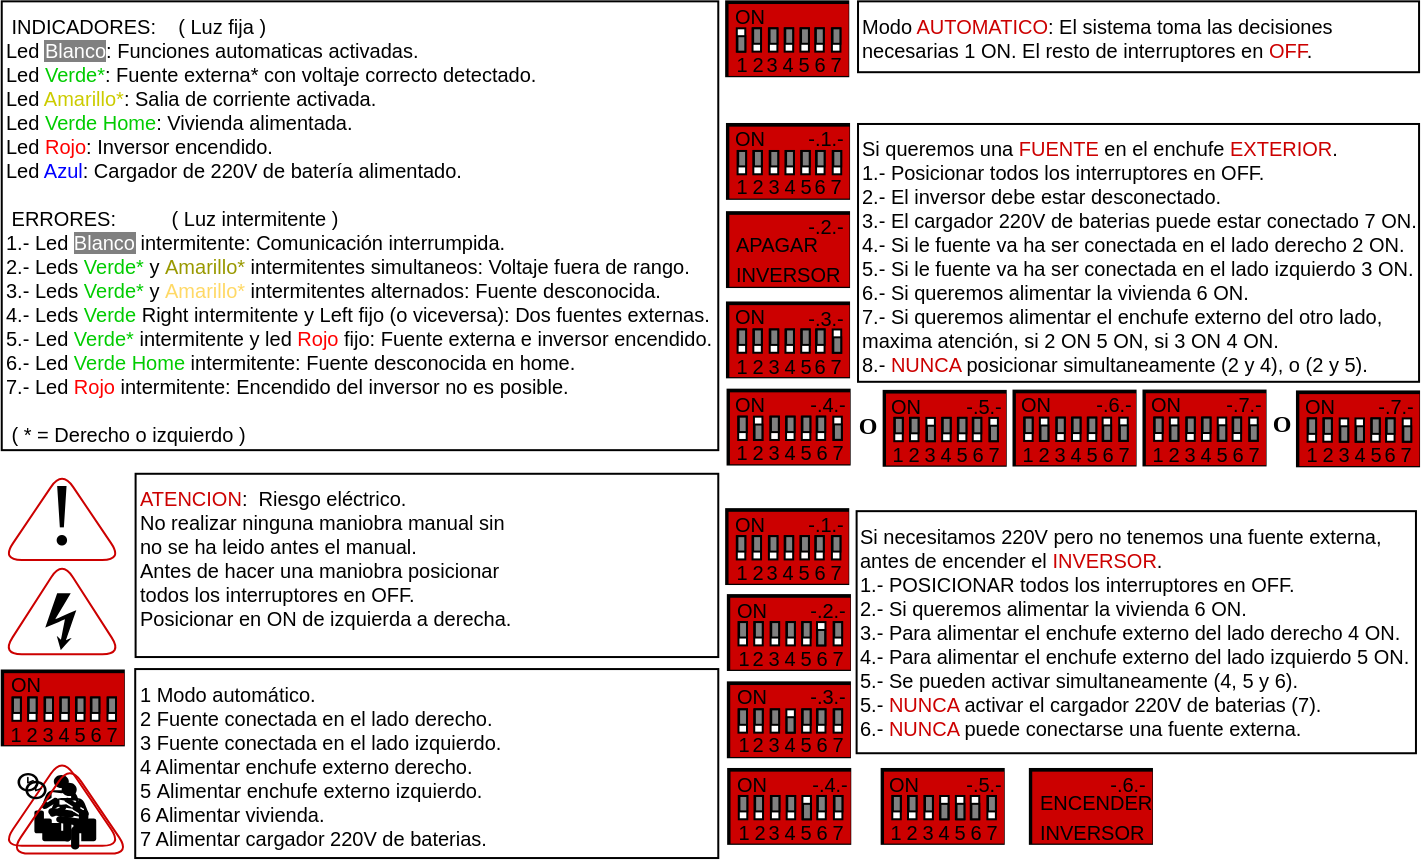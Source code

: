 <mxfile version="14.4.3" type="device"><diagram id="Z3PYo9svRuD9ZmUaIroH" name="Página-1"><mxGraphModel dx="677" dy="389" grid="1" gridSize="3.937" guides="1" tooltips="1" connect="1" arrows="1" fold="1" page="1" pageScale="1" pageWidth="827" pageHeight="583" math="0" shadow="0"><root><mxCell id="0"/><mxCell id="1" parent="0"/><mxCell id="PCi3yrIaXt0ThmsPtksC-220" value="" style="rounded=0;whiteSpace=wrap;html=1;strokeColor=#000000;fillColor=#000000;" parent="1" vertex="1"><mxGeometry x="370.08" y="145.67" width="61.05" height="37.44" as="geometry"/></mxCell><mxCell id="PCi3yrIaXt0ThmsPtksC-10" value="&amp;nbsp;INDICADORES:&amp;nbsp; &amp;nbsp; ( Luz fija )&lt;br style=&quot;font-size: 10px&quot;&gt;Led &lt;span style=&quot;background-color: rgb(128 , 128 , 128)&quot;&gt;&lt;font color=&quot;#ffffff&quot;&gt;Blanco&lt;/font&gt;&lt;/span&gt;: Funciones automaticas activadas.&lt;br style=&quot;font-size: 10px&quot;&gt;Led &lt;font color=&quot;#00cc00&quot;&gt;Verde*&lt;/font&gt;: Fuente externa* con voltaje correcto detectado.&lt;br style=&quot;font-size: 10px&quot;&gt;Led &lt;font color=&quot;#cccc00&quot;&gt;Amarillo*&lt;/font&gt;: Salia de corriente activada.&lt;br style=&quot;font-size: 10px&quot;&gt;Led &lt;font color=&quot;#00cc00&quot;&gt;Verde Home&lt;/font&gt;: Vivienda alimentada.&lt;br style=&quot;font-size: 10px&quot;&gt;Led &lt;font color=&quot;#ff0000&quot;&gt;Rojo&lt;/font&gt;: Inversor encendido.&lt;br style=&quot;font-size: 10px&quot;&gt;Led &lt;font color=&quot;#0000ff&quot;&gt;Azul&lt;/font&gt;: Cargador&amp;nbsp;de 220V&amp;nbsp;de batería alimentado.&lt;br style=&quot;font-size: 10px&quot;&gt;&lt;br style=&quot;font-size: 10px&quot;&gt;&amp;nbsp;ERRORES:&amp;nbsp; &amp;nbsp; &amp;nbsp; &amp;nbsp; &amp;nbsp; ( Luz intermitente )&lt;br style=&quot;font-size: 10px&quot;&gt;1.- Led&amp;nbsp;&lt;span style=&quot;color: rgb(255 , 255 , 255) ; background-color: rgb(128 , 128 , 128)&quot;&gt;Blanco&lt;/span&gt;&amp;nbsp;intermitente: Comunicación interrumpida.&lt;br style=&quot;font-size: 10px&quot;&gt;2.- Leds&amp;nbsp;&lt;span style=&quot;color: rgb(0 , 204 , 0)&quot;&gt;Verde*&lt;/span&gt;&amp;nbsp;y&amp;nbsp;&lt;font color=&quot;#999900&quot;&gt;Amarillo*&lt;/font&gt;&amp;nbsp;intermitentes simultaneos: Voltaje fuera de rango.&lt;br style=&quot;font-size: 10px&quot;&gt;3.- Leds&amp;nbsp;&lt;span style=&quot;color: rgb(0 , 204 , 0)&quot;&gt;Verde*&lt;/span&gt;&amp;nbsp;y&amp;nbsp;&lt;font color=&quot;#ffd966&quot;&gt;Amarillo*&lt;/font&gt;&amp;nbsp;intermitentes alternados: Fuente desconocida.&lt;br style=&quot;font-size: 10px&quot;&gt;4.- Leds&amp;nbsp;&lt;span style=&quot;color: rgb(0 , 204 , 0)&quot;&gt;Verde&lt;/span&gt;&amp;nbsp;Right intermitente&amp;nbsp;y Left fijo (o viceversa): Dos fuentes externas.&lt;br style=&quot;font-size: 10px&quot;&gt;5.- Led&amp;nbsp;&lt;span style=&quot;color: rgb(0 , 204 , 0)&quot;&gt;Verde*&lt;/span&gt;&amp;nbsp;intermitente y led&amp;nbsp;&lt;span style=&quot;color: rgb(255 , 0 , 0)&quot;&gt;Rojo&lt;/span&gt;&amp;nbsp;fijo: Fuente externa e inversor encendido.&lt;br style=&quot;font-size: 10px&quot;&gt;6.- Led &lt;span style=&quot;color: rgb(0 , 204 , 0)&quot;&gt;Verde Home&lt;/span&gt;&amp;nbsp;intermitente: Fuente desconocida en home.&lt;br style=&quot;font-size: 10px&quot;&gt;7.- Led&amp;nbsp;&lt;span style=&quot;color: rgb(255 , 0 , 0)&quot;&gt;Rojo&lt;/span&gt;&amp;nbsp;intermitente: Encendido del inversor no es posible.&lt;br style=&quot;font-size: 10px&quot;&gt;&lt;br style=&quot;font-size: 10px&quot;&gt;&amp;nbsp;( * = Derecho o izquierdo )" style="whiteSpace=wrap;html=1;fontColor=#000000;strokeColor=#000000;fillColor=#FFFFFF;align=left;verticalAlign=top;fontSize=10;" parent="1" vertex="1"><mxGeometry x="7.87" y="145.67" width="358.27" height="224.41" as="geometry"/></mxCell><mxCell id="PCi3yrIaXt0ThmsPtksC-173" value="" style="rounded=0;whiteSpace=wrap;html=1;fillColor=#CC0000;fontSize=10;strokeWidth=1;strokeColor=#CC0000;" parent="1" vertex="1"><mxGeometry x="371.77" y="147.51" width="59.06" height="34.97" as="geometry"/></mxCell><mxCell id="PCi3yrIaXt0ThmsPtksC-174" value="" style="rounded=0;whiteSpace=wrap;html=1;fillColor=#FFFFFF;strokeColor=#000000;fontSize=10;" parent="1" vertex="1"><mxGeometry x="375.4" y="159.17" width="4.25" height="11.65" as="geometry"/></mxCell><mxCell id="PCi3yrIaXt0ThmsPtksC-175" value="ON" style="rounded=0;whiteSpace=wrap;html=1;fillColor=#CC0000;strokeColor=#CC0000;fontSize=10;verticalAlign=middle;" parent="1" vertex="1"><mxGeometry x="375.71" y="150.82" width="11.81" height="3.93" as="geometry"/></mxCell><mxCell id="PCi3yrIaXt0ThmsPtksC-176" value="1" style="rounded=0;whiteSpace=wrap;html=1;fillColor=#CC0000;strokeColor=#CC0000;fontSize=10;" parent="1" vertex="1"><mxGeometry x="375.71" y="173.1" width="3.93" height="7.72" as="geometry"/></mxCell><mxCell id="PCi3yrIaXt0ThmsPtksC-177" value="" style="rounded=0;whiteSpace=wrap;html=1;strokeColor=#000000;fillColor=#808080;fontSize=10;" parent="1" vertex="1"><mxGeometry x="375.71" y="163.1" width="3.94" height="7.72" as="geometry"/></mxCell><mxCell id="PCi3yrIaXt0ThmsPtksC-178" value="" style="rounded=0;whiteSpace=wrap;html=1;fillColor=#FFFFFF;strokeColor=#000000;fontSize=10;" parent="1" vertex="1"><mxGeometry x="383.267" y="159.167" width="4.25" height="11.65" as="geometry"/></mxCell><mxCell id="PCi3yrIaXt0ThmsPtksC-179" value="2" style="rounded=0;whiteSpace=wrap;html=1;fillColor=#CC0000;strokeColor=#CC0000;fontSize=10;" parent="1" vertex="1"><mxGeometry x="383.58" y="173.1" width="3.94" height="7.72" as="geometry"/></mxCell><mxCell id="PCi3yrIaXt0ThmsPtksC-180" value="" style="rounded=0;whiteSpace=wrap;html=1;strokeColor=#000000;fillColor=#808080;fontSize=10;" parent="1" vertex="1"><mxGeometry x="383.577" y="159.167" width="3.94" height="7.72" as="geometry"/></mxCell><mxCell id="PCi3yrIaXt0ThmsPtksC-181" value="" style="rounded=0;whiteSpace=wrap;html=1;fillColor=#FFFFFF;strokeColor=#000000;fontSize=10;" parent="1" vertex="1"><mxGeometry x="391.454" y="159.174" width="4.25" height="11.65" as="geometry"/></mxCell><mxCell id="PCi3yrIaXt0ThmsPtksC-182" value="3" style="rounded=0;whiteSpace=wrap;html=1;fillColor=#CC0000;strokeColor=#CC0000;fontSize=10;" parent="1" vertex="1"><mxGeometry x="391.46" y="173.1" width="3.93" height="7.72" as="geometry"/></mxCell><mxCell id="PCi3yrIaXt0ThmsPtksC-183" value="" style="rounded=0;whiteSpace=wrap;html=1;strokeColor=#000000;fillColor=#808080;fontSize=10;" parent="1" vertex="1"><mxGeometry x="391.764" y="159.174" width="3.94" height="7.72" as="geometry"/></mxCell><mxCell id="PCi3yrIaXt0ThmsPtksC-184" value="" style="rounded=0;whiteSpace=wrap;html=1;fillColor=#FFFFFF;strokeColor=#000000;fontSize=10;" parent="1" vertex="1"><mxGeometry x="399.334" y="159.174" width="4.25" height="11.65" as="geometry"/></mxCell><mxCell id="PCi3yrIaXt0ThmsPtksC-185" value="4" style="rounded=0;whiteSpace=wrap;html=1;fillColor=#CC0000;strokeColor=#CC0000;fontSize=10;" parent="1" vertex="1"><mxGeometry x="399.33" y="173.1" width="3.94" height="7.72" as="geometry"/></mxCell><mxCell id="PCi3yrIaXt0ThmsPtksC-186" value="" style="rounded=0;whiteSpace=wrap;html=1;strokeColor=#000000;fillColor=#808080;fontSize=10;" parent="1" vertex="1"><mxGeometry x="399.64" y="159.17" width="3.93" height="7.72" as="geometry"/></mxCell><mxCell id="PCi3yrIaXt0ThmsPtksC-187" value="" style="rounded=0;whiteSpace=wrap;html=1;fillColor=#FFFFFF;strokeColor=#000000;fontSize=10;" parent="1" vertex="1"><mxGeometry x="407.204" y="159.164" width="4.25" height="11.65" as="geometry"/></mxCell><mxCell id="PCi3yrIaXt0ThmsPtksC-188" value="5" style="rounded=0;whiteSpace=wrap;html=1;fillColor=#CC0000;strokeColor=#CC0000;fontSize=10;" parent="1" vertex="1"><mxGeometry x="407.2" y="173.09" width="3.94" height="7.72" as="geometry"/></mxCell><mxCell id="PCi3yrIaXt0ThmsPtksC-189" value="" style="rounded=0;whiteSpace=wrap;html=1;strokeColor=#000000;fillColor=#808080;fontSize=10;" parent="1" vertex="1"><mxGeometry x="407.514" y="159.164" width="3.94" height="7.72" as="geometry"/></mxCell><mxCell id="PCi3yrIaXt0ThmsPtksC-190" value="" style="rounded=0;whiteSpace=wrap;html=1;fillColor=#FFFFFF;strokeColor=#000000;fontSize=10;" parent="1" vertex="1"><mxGeometry x="414.634" y="159.164" width="4.25" height="11.65" as="geometry"/></mxCell><mxCell id="PCi3yrIaXt0ThmsPtksC-191" value="6" style="rounded=0;whiteSpace=wrap;html=1;fillColor=#CC0000;strokeColor=#CC0000;fontSize=10;" parent="1" vertex="1"><mxGeometry x="415.08" y="173.09" width="3.93" height="7.72" as="geometry"/></mxCell><mxCell id="PCi3yrIaXt0ThmsPtksC-192" value="" style="rounded=0;whiteSpace=wrap;html=1;strokeColor=#000000;fillColor=#808080;fontSize=10;" parent="1" vertex="1"><mxGeometry x="414.944" y="159.164" width="3.94" height="7.72" as="geometry"/></mxCell><mxCell id="PCi3yrIaXt0ThmsPtksC-193" value="" style="rounded=0;whiteSpace=wrap;html=1;fillColor=#FFFFFF;strokeColor=#000000;fontSize=10;" parent="1" vertex="1"><mxGeometry x="422.954" y="159.174" width="4.25" height="11.65" as="geometry"/></mxCell><mxCell id="PCi3yrIaXt0ThmsPtksC-194" value="7" style="rounded=0;whiteSpace=wrap;html=1;fillColor=#CC0000;strokeColor=#CC0000;fontSize=10;" parent="1" vertex="1"><mxGeometry x="422.95" y="173.1" width="3.94" height="7.72" as="geometry"/></mxCell><mxCell id="PCi3yrIaXt0ThmsPtksC-195" value="" style="rounded=0;whiteSpace=wrap;html=1;strokeColor=#000000;fillColor=#808080;fontSize=10;" parent="1" vertex="1"><mxGeometry x="423.264" y="159.174" width="3.94" height="7.72" as="geometry"/></mxCell><mxCell id="PCi3yrIaXt0ThmsPtksC-229" value="&lt;span&gt;1 Modo automático.&lt;br&gt;&lt;/span&gt;2 Fuente conectada en el lado derecho.&lt;span&gt;&lt;br&gt;3&amp;nbsp;&lt;/span&gt;Fuente conectada en el lado izquierdo.&lt;span&gt;&lt;br&gt;4 Alimentar enchufe externo derecho.&lt;br&gt;5&amp;nbsp;&lt;/span&gt;Alimentar enchufe externo izquierdo.&lt;span&gt;&lt;br&gt;6 Alimentar vivienda.&lt;br&gt;7 Alimentar cargador 220V de baterias.&lt;br&gt;&lt;/span&gt;" style="whiteSpace=wrap;html=1;fontColor=#000000;strokeColor=#000000;fillColor=#FFFFFF;align=left;verticalAlign=top;fontSize=10;" parent="1" vertex="1"><mxGeometry x="74.61" y="479.53" width="291.53" height="94.49" as="geometry"/></mxCell><mxCell id="PCi3yrIaXt0ThmsPtksC-231" value="Modo &lt;font color=&quot;#cc0000&quot;&gt;AUTOMATICO&lt;/font&gt;: El sistema toma las decisiones necesarias&amp;nbsp;1 ON. El resto de interruptores en &lt;font color=&quot;#cc0000&quot;&gt;OFF&lt;/font&gt;." style="whiteSpace=wrap;html=1;fontColor=#000000;strokeColor=#000000;fillColor=#FFFFFF;align=left;verticalAlign=top;fontSize=10;" parent="1" vertex="1"><mxGeometry x="436.01" y="145.67" width="280.52" height="35.43" as="geometry"/></mxCell><mxCell id="PCi3yrIaXt0ThmsPtksC-232" value="&lt;font color=&quot;#cc0000&quot;&gt;ATENCION&lt;/font&gt;:&amp;nbsp; Riesgo eléctrico.&lt;br&gt;No realizar ninguna maniobra manual sin&lt;br&gt;no se ha leido antes el manual.&lt;br&gt;Antes de hacer una maniobra posicionar&lt;br&gt;todos los interruptores en OFF.&lt;br&gt;Posicionar en ON de izquierda a derecha." style="whiteSpace=wrap;html=1;fontColor=#000000;strokeColor=#000000;fillColor=#FFFFFF;align=left;verticalAlign=top;fontSize=10;" parent="1" vertex="1"><mxGeometry x="74.8" y="381.89" width="291.34" height="91.63" as="geometry"/></mxCell><mxCell id="PCi3yrIaXt0ThmsPtksC-233" value="" style="rounded=0;whiteSpace=wrap;html=1;strokeColor=#000000;fillColor=#000000;" parent="1" vertex="1"><mxGeometry x="7.87" y="480.25" width="61.05" height="37.44" as="geometry"/></mxCell><mxCell id="PCi3yrIaXt0ThmsPtksC-234" value="" style="rounded=0;whiteSpace=wrap;html=1;fillColor=#CC0000;fontSize=10;strokeWidth=1;strokeColor=#CC0000;" parent="1" vertex="1"><mxGeometry x="9.56" y="482.09" width="59.06" height="34.97" as="geometry"/></mxCell><mxCell id="PCi3yrIaXt0ThmsPtksC-235" value="" style="rounded=0;whiteSpace=wrap;html=1;fillColor=#FFFFFF;strokeColor=#000000;fontSize=10;" parent="1" vertex="1"><mxGeometry x="13.19" y="493.75" width="4.25" height="11.65" as="geometry"/></mxCell><mxCell id="PCi3yrIaXt0ThmsPtksC-236" value="ON" style="rounded=0;whiteSpace=wrap;html=1;fillColor=#CC0000;strokeColor=#CC0000;fontSize=10;verticalAlign=middle;" parent="1" vertex="1"><mxGeometry x="13.5" y="485.4" width="11.81" height="3.93" as="geometry"/></mxCell><mxCell id="PCi3yrIaXt0ThmsPtksC-237" value="1" style="rounded=0;whiteSpace=wrap;html=1;fillColor=#CC0000;strokeColor=#CC0000;fontSize=10;" parent="1" vertex="1"><mxGeometry x="13.5" y="507.68" width="3.93" height="7.72" as="geometry"/></mxCell><mxCell id="PCi3yrIaXt0ThmsPtksC-238" value="" style="rounded=0;whiteSpace=wrap;html=1;strokeColor=#000000;fillColor=#808080;fontSize=10;" parent="1" vertex="1"><mxGeometry x="13.49" y="493.75" width="3.94" height="7.72" as="geometry"/></mxCell><mxCell id="PCi3yrIaXt0ThmsPtksC-239" value="" style="rounded=0;whiteSpace=wrap;html=1;fillColor=#FFFFFF;strokeColor=#000000;fontSize=10;" parent="1" vertex="1"><mxGeometry x="21.057" y="493.747" width="4.25" height="11.65" as="geometry"/></mxCell><mxCell id="PCi3yrIaXt0ThmsPtksC-240" value="2" style="rounded=0;whiteSpace=wrap;html=1;fillColor=#CC0000;strokeColor=#CC0000;fontSize=10;" parent="1" vertex="1"><mxGeometry x="21.37" y="507.68" width="3.94" height="7.72" as="geometry"/></mxCell><mxCell id="PCi3yrIaXt0ThmsPtksC-241" value="" style="rounded=0;whiteSpace=wrap;html=1;strokeColor=#000000;fillColor=#808080;fontSize=10;" parent="1" vertex="1"><mxGeometry x="21.367" y="493.747" width="3.94" height="7.72" as="geometry"/></mxCell><mxCell id="PCi3yrIaXt0ThmsPtksC-242" value="" style="rounded=0;whiteSpace=wrap;html=1;fillColor=#FFFFFF;strokeColor=#000000;fontSize=10;" parent="1" vertex="1"><mxGeometry x="29.244" y="493.754" width="4.25" height="11.65" as="geometry"/></mxCell><mxCell id="PCi3yrIaXt0ThmsPtksC-243" value="3" style="rounded=0;whiteSpace=wrap;html=1;fillColor=#CC0000;strokeColor=#CC0000;fontSize=10;" parent="1" vertex="1"><mxGeometry x="29.25" y="507.68" width="3.93" height="7.72" as="geometry"/></mxCell><mxCell id="PCi3yrIaXt0ThmsPtksC-244" value="" style="rounded=0;whiteSpace=wrap;html=1;strokeColor=#000000;fillColor=#808080;fontSize=10;" parent="1" vertex="1"><mxGeometry x="29.554" y="493.754" width="3.94" height="7.72" as="geometry"/></mxCell><mxCell id="PCi3yrIaXt0ThmsPtksC-245" value="" style="rounded=0;whiteSpace=wrap;html=1;fillColor=#FFFFFF;strokeColor=#000000;fontSize=10;" parent="1" vertex="1"><mxGeometry x="37.124" y="493.754" width="4.25" height="11.65" as="geometry"/></mxCell><mxCell id="PCi3yrIaXt0ThmsPtksC-246" value="4" style="rounded=0;whiteSpace=wrap;html=1;fillColor=#CC0000;strokeColor=#CC0000;fontSize=10;" parent="1" vertex="1"><mxGeometry x="37.12" y="507.68" width="3.94" height="7.72" as="geometry"/></mxCell><mxCell id="PCi3yrIaXt0ThmsPtksC-247" value="" style="rounded=0;whiteSpace=wrap;html=1;strokeColor=#000000;fillColor=#808080;fontSize=10;" parent="1" vertex="1"><mxGeometry x="37.43" y="493.75" width="3.93" height="7.72" as="geometry"/></mxCell><mxCell id="PCi3yrIaXt0ThmsPtksC-248" value="" style="rounded=0;whiteSpace=wrap;html=1;fillColor=#FFFFFF;strokeColor=#000000;fontSize=10;" parent="1" vertex="1"><mxGeometry x="44.994" y="493.744" width="4.25" height="11.65" as="geometry"/></mxCell><mxCell id="PCi3yrIaXt0ThmsPtksC-249" value="5" style="rounded=0;whiteSpace=wrap;html=1;fillColor=#CC0000;strokeColor=#CC0000;fontSize=10;" parent="1" vertex="1"><mxGeometry x="44.99" y="507.67" width="3.94" height="7.72" as="geometry"/></mxCell><mxCell id="PCi3yrIaXt0ThmsPtksC-250" value="" style="rounded=0;whiteSpace=wrap;html=1;strokeColor=#000000;fillColor=#808080;fontSize=10;" parent="1" vertex="1"><mxGeometry x="45.304" y="493.744" width="3.94" height="7.72" as="geometry"/></mxCell><mxCell id="PCi3yrIaXt0ThmsPtksC-251" value="" style="rounded=0;whiteSpace=wrap;html=1;fillColor=#FFFFFF;strokeColor=#000000;fontSize=10;" parent="1" vertex="1"><mxGeometry x="52.424" y="493.744" width="4.25" height="11.65" as="geometry"/></mxCell><mxCell id="PCi3yrIaXt0ThmsPtksC-252" value="6" style="rounded=0;whiteSpace=wrap;html=1;fillColor=#CC0000;strokeColor=#CC0000;fontSize=10;" parent="1" vertex="1"><mxGeometry x="52.87" y="507.67" width="3.93" height="7.72" as="geometry"/></mxCell><mxCell id="PCi3yrIaXt0ThmsPtksC-253" value="" style="rounded=0;whiteSpace=wrap;html=1;strokeColor=#000000;fillColor=#808080;fontSize=10;" parent="1" vertex="1"><mxGeometry x="52.734" y="493.744" width="3.94" height="7.72" as="geometry"/></mxCell><mxCell id="PCi3yrIaXt0ThmsPtksC-254" value="" style="rounded=0;whiteSpace=wrap;html=1;fillColor=#FFFFFF;strokeColor=#000000;fontSize=10;" parent="1" vertex="1"><mxGeometry x="60.744" y="493.754" width="4.25" height="11.65" as="geometry"/></mxCell><mxCell id="PCi3yrIaXt0ThmsPtksC-255" value="7" style="rounded=0;whiteSpace=wrap;html=1;fillColor=#CC0000;strokeColor=#CC0000;fontSize=10;" parent="1" vertex="1"><mxGeometry x="60.74" y="507.68" width="3.94" height="7.72" as="geometry"/></mxCell><mxCell id="PCi3yrIaXt0ThmsPtksC-256" value="" style="rounded=0;whiteSpace=wrap;html=1;strokeColor=#000000;fillColor=#808080;fontSize=10;" parent="1" vertex="1"><mxGeometry x="61.054" y="493.754" width="3.94" height="7.72" as="geometry"/></mxCell><mxCell id="PCi3yrIaXt0ThmsPtksC-257" value="" style="rounded=0;whiteSpace=wrap;html=1;strokeColor=#000000;fillColor=#000000;" parent="1" vertex="1"><mxGeometry x="370.48" y="206.99" width="61.05" height="37.44" as="geometry"/></mxCell><mxCell id="PCi3yrIaXt0ThmsPtksC-258" value="" style="rounded=0;whiteSpace=wrap;html=1;fillColor=#CC0000;fontSize=10;strokeWidth=1;strokeColor=#CC0000;" parent="1" vertex="1"><mxGeometry x="372.17" y="208.83" width="59.06" height="34.97" as="geometry"/></mxCell><mxCell id="PCi3yrIaXt0ThmsPtksC-259" value="" style="rounded=0;whiteSpace=wrap;html=1;fillColor=#FFFFFF;strokeColor=#000000;fontSize=10;" parent="1" vertex="1"><mxGeometry x="375.8" y="220.49" width="4.25" height="11.65" as="geometry"/></mxCell><mxCell id="PCi3yrIaXt0ThmsPtksC-260" value="ON" style="rounded=0;whiteSpace=wrap;html=1;fillColor=#CC0000;strokeColor=#CC0000;fontSize=10;verticalAlign=middle;" parent="1" vertex="1"><mxGeometry x="376.11" y="212.14" width="11.81" height="3.93" as="geometry"/></mxCell><mxCell id="PCi3yrIaXt0ThmsPtksC-261" value="1" style="rounded=0;whiteSpace=wrap;html=1;fillColor=#CC0000;strokeColor=#CC0000;fontSize=10;" parent="1" vertex="1"><mxGeometry x="376.11" y="234.42" width="3.93" height="7.72" as="geometry"/></mxCell><mxCell id="PCi3yrIaXt0ThmsPtksC-262" value="" style="rounded=0;whiteSpace=wrap;html=1;strokeColor=#000000;fillColor=#808080;fontSize=10;" parent="1" vertex="1"><mxGeometry x="376.1" y="220.49" width="3.94" height="7.72" as="geometry"/></mxCell><mxCell id="PCi3yrIaXt0ThmsPtksC-263" value="" style="rounded=0;whiteSpace=wrap;html=1;fillColor=#FFFFFF;strokeColor=#000000;fontSize=10;" parent="1" vertex="1"><mxGeometry x="383.667" y="220.487" width="4.25" height="11.65" as="geometry"/></mxCell><mxCell id="PCi3yrIaXt0ThmsPtksC-264" value="2" style="rounded=0;whiteSpace=wrap;html=1;fillColor=#CC0000;strokeColor=#CC0000;fontSize=10;" parent="1" vertex="1"><mxGeometry x="383.98" y="234.42" width="3.94" height="7.72" as="geometry"/></mxCell><mxCell id="PCi3yrIaXt0ThmsPtksC-265" value="" style="rounded=0;whiteSpace=wrap;html=1;strokeColor=#000000;fillColor=#808080;fontSize=10;" parent="1" vertex="1"><mxGeometry x="383.977" y="220.487" width="3.94" height="7.72" as="geometry"/></mxCell><mxCell id="PCi3yrIaXt0ThmsPtksC-266" value="" style="rounded=0;whiteSpace=wrap;html=1;fillColor=#FFFFFF;strokeColor=#000000;fontSize=10;" parent="1" vertex="1"><mxGeometry x="391.854" y="220.494" width="4.25" height="11.65" as="geometry"/></mxCell><mxCell id="PCi3yrIaXt0ThmsPtksC-267" value="3" style="rounded=0;whiteSpace=wrap;html=1;fillColor=#CC0000;strokeColor=#CC0000;fontSize=10;" parent="1" vertex="1"><mxGeometry x="391.86" y="234.42" width="3.93" height="7.72" as="geometry"/></mxCell><mxCell id="PCi3yrIaXt0ThmsPtksC-268" value="" style="rounded=0;whiteSpace=wrap;html=1;strokeColor=#000000;fillColor=#808080;fontSize=10;" parent="1" vertex="1"><mxGeometry x="392.164" y="220.494" width="3.94" height="7.72" as="geometry"/></mxCell><mxCell id="PCi3yrIaXt0ThmsPtksC-269" value="" style="rounded=0;whiteSpace=wrap;html=1;fillColor=#FFFFFF;strokeColor=#000000;fontSize=10;" parent="1" vertex="1"><mxGeometry x="399.734" y="220.494" width="4.25" height="11.65" as="geometry"/></mxCell><mxCell id="PCi3yrIaXt0ThmsPtksC-270" value="4" style="rounded=0;whiteSpace=wrap;html=1;fillColor=#CC0000;strokeColor=#CC0000;fontSize=10;" parent="1" vertex="1"><mxGeometry x="399.73" y="234.42" width="3.94" height="7.72" as="geometry"/></mxCell><mxCell id="PCi3yrIaXt0ThmsPtksC-271" value="" style="rounded=0;whiteSpace=wrap;html=1;strokeColor=#000000;fillColor=#808080;fontSize=10;" parent="1" vertex="1"><mxGeometry x="400.04" y="220.49" width="3.93" height="7.72" as="geometry"/></mxCell><mxCell id="PCi3yrIaXt0ThmsPtksC-272" value="" style="rounded=0;whiteSpace=wrap;html=1;fillColor=#FFFFFF;strokeColor=#000000;fontSize=10;" parent="1" vertex="1"><mxGeometry x="407.604" y="220.484" width="4.25" height="11.65" as="geometry"/></mxCell><mxCell id="PCi3yrIaXt0ThmsPtksC-273" value="5" style="rounded=0;whiteSpace=wrap;html=1;fillColor=#CC0000;strokeColor=#CC0000;fontSize=10;" parent="1" vertex="1"><mxGeometry x="407.6" y="234.41" width="3.94" height="7.72" as="geometry"/></mxCell><mxCell id="PCi3yrIaXt0ThmsPtksC-274" value="" style="rounded=0;whiteSpace=wrap;html=1;strokeColor=#000000;fillColor=#808080;fontSize=10;" parent="1" vertex="1"><mxGeometry x="407.914" y="220.484" width="3.94" height="7.72" as="geometry"/></mxCell><mxCell id="PCi3yrIaXt0ThmsPtksC-275" value="" style="rounded=0;whiteSpace=wrap;html=1;fillColor=#FFFFFF;strokeColor=#000000;fontSize=10;" parent="1" vertex="1"><mxGeometry x="415.034" y="220.484" width="4.25" height="11.65" as="geometry"/></mxCell><mxCell id="PCi3yrIaXt0ThmsPtksC-276" value="6" style="rounded=0;whiteSpace=wrap;html=1;fillColor=#CC0000;strokeColor=#CC0000;fontSize=10;" parent="1" vertex="1"><mxGeometry x="415.48" y="234.41" width="3.93" height="7.72" as="geometry"/></mxCell><mxCell id="PCi3yrIaXt0ThmsPtksC-277" value="" style="rounded=0;whiteSpace=wrap;html=1;strokeColor=#000000;fillColor=#808080;fontSize=10;" parent="1" vertex="1"><mxGeometry x="415.344" y="220.484" width="3.94" height="7.72" as="geometry"/></mxCell><mxCell id="PCi3yrIaXt0ThmsPtksC-278" value="" style="rounded=0;whiteSpace=wrap;html=1;fillColor=#FFFFFF;strokeColor=#000000;fontSize=10;" parent="1" vertex="1"><mxGeometry x="423.354" y="220.494" width="4.25" height="11.65" as="geometry"/></mxCell><mxCell id="PCi3yrIaXt0ThmsPtksC-279" value="7" style="rounded=0;whiteSpace=wrap;html=1;fillColor=#CC0000;strokeColor=#CC0000;fontSize=10;" parent="1" vertex="1"><mxGeometry x="423.35" y="234.42" width="3.94" height="7.72" as="geometry"/></mxCell><mxCell id="PCi3yrIaXt0ThmsPtksC-280" value="" style="rounded=0;whiteSpace=wrap;html=1;strokeColor=#000000;fillColor=#808080;fontSize=10;" parent="1" vertex="1"><mxGeometry x="423.654" y="220.494" width="3.94" height="7.72" as="geometry"/></mxCell><mxCell id="PCi3yrIaXt0ThmsPtksC-281" value="" style="rounded=0;whiteSpace=wrap;html=1;strokeColor=#000000;fillColor=#000000;" parent="1" vertex="1"><mxGeometry x="370.48" y="251.08" width="61.05" height="37.44" as="geometry"/></mxCell><mxCell id="PCi3yrIaXt0ThmsPtksC-282" value="" style="rounded=0;whiteSpace=wrap;html=1;fillColor=#CC0000;fontSize=10;strokeWidth=1;strokeColor=#CC0000;" parent="1" vertex="1"><mxGeometry x="372.17" y="252.92" width="59.06" height="34.97" as="geometry"/></mxCell><mxCell id="PCi3yrIaXt0ThmsPtksC-305" value="" style="rounded=0;whiteSpace=wrap;html=1;strokeColor=#000000;fillColor=#000000;" parent="1" vertex="1"><mxGeometry x="370.48" y="296.23" width="61.05" height="37.44" as="geometry"/></mxCell><mxCell id="PCi3yrIaXt0ThmsPtksC-306" value="" style="rounded=0;whiteSpace=wrap;html=1;fillColor=#CC0000;fontSize=10;strokeWidth=1;strokeColor=#CC0000;" parent="1" vertex="1"><mxGeometry x="372.17" y="298.07" width="59.06" height="34.97" as="geometry"/></mxCell><mxCell id="PCi3yrIaXt0ThmsPtksC-307" value="" style="rounded=0;whiteSpace=wrap;html=1;fillColor=#FFFFFF;strokeColor=#000000;fontSize=10;" parent="1" vertex="1"><mxGeometry x="375.8" y="309.73" width="4.25" height="11.65" as="geometry"/></mxCell><mxCell id="PCi3yrIaXt0ThmsPtksC-308" value="ON" style="rounded=0;whiteSpace=wrap;html=1;fillColor=#CC0000;strokeColor=#CC0000;fontSize=10;verticalAlign=middle;" parent="1" vertex="1"><mxGeometry x="376.11" y="301.38" width="11.81" height="3.93" as="geometry"/></mxCell><mxCell id="PCi3yrIaXt0ThmsPtksC-309" value="1" style="rounded=0;whiteSpace=wrap;html=1;fillColor=#CC0000;strokeColor=#CC0000;fontSize=10;" parent="1" vertex="1"><mxGeometry x="376.11" y="323.66" width="3.93" height="7.72" as="geometry"/></mxCell><mxCell id="PCi3yrIaXt0ThmsPtksC-310" value="" style="rounded=0;whiteSpace=wrap;html=1;strokeColor=#000000;fillColor=#808080;fontSize=10;" parent="1" vertex="1"><mxGeometry x="376.1" y="309.73" width="3.94" height="7.72" as="geometry"/></mxCell><mxCell id="PCi3yrIaXt0ThmsPtksC-311" value="" style="rounded=0;whiteSpace=wrap;html=1;fillColor=#FFFFFF;strokeColor=#000000;fontSize=10;" parent="1" vertex="1"><mxGeometry x="383.667" y="309.727" width="4.25" height="11.65" as="geometry"/></mxCell><mxCell id="PCi3yrIaXt0ThmsPtksC-312" value="2" style="rounded=0;whiteSpace=wrap;html=1;fillColor=#CC0000;strokeColor=#CC0000;fontSize=10;" parent="1" vertex="1"><mxGeometry x="383.98" y="323.66" width="3.94" height="7.72" as="geometry"/></mxCell><mxCell id="PCi3yrIaXt0ThmsPtksC-313" value="" style="rounded=0;whiteSpace=wrap;html=1;strokeColor=#000000;fillColor=#808080;fontSize=10;" parent="1" vertex="1"><mxGeometry x="383.977" y="309.727" width="3.94" height="7.72" as="geometry"/></mxCell><mxCell id="PCi3yrIaXt0ThmsPtksC-314" value="" style="rounded=0;whiteSpace=wrap;html=1;fillColor=#FFFFFF;strokeColor=#000000;fontSize=10;" parent="1" vertex="1"><mxGeometry x="391.854" y="309.734" width="4.25" height="11.65" as="geometry"/></mxCell><mxCell id="PCi3yrIaXt0ThmsPtksC-315" value="3" style="rounded=0;whiteSpace=wrap;html=1;fillColor=#CC0000;strokeColor=#CC0000;fontSize=10;" parent="1" vertex="1"><mxGeometry x="391.86" y="323.66" width="3.93" height="7.72" as="geometry"/></mxCell><mxCell id="PCi3yrIaXt0ThmsPtksC-316" value="" style="rounded=0;whiteSpace=wrap;html=1;strokeColor=#000000;fillColor=#808080;fontSize=10;" parent="1" vertex="1"><mxGeometry x="392.164" y="309.734" width="3.94" height="7.72" as="geometry"/></mxCell><mxCell id="PCi3yrIaXt0ThmsPtksC-317" value="" style="rounded=0;whiteSpace=wrap;html=1;fillColor=#FFFFFF;strokeColor=#000000;fontSize=10;" parent="1" vertex="1"><mxGeometry x="399.734" y="309.734" width="4.25" height="11.65" as="geometry"/></mxCell><mxCell id="PCi3yrIaXt0ThmsPtksC-318" value="4" style="rounded=0;whiteSpace=wrap;html=1;fillColor=#CC0000;strokeColor=#CC0000;fontSize=10;" parent="1" vertex="1"><mxGeometry x="399.73" y="323.66" width="3.94" height="7.72" as="geometry"/></mxCell><mxCell id="PCi3yrIaXt0ThmsPtksC-319" value="" style="rounded=0;whiteSpace=wrap;html=1;strokeColor=#000000;fillColor=#808080;fontSize=10;" parent="1" vertex="1"><mxGeometry x="400.04" y="309.73" width="3.93" height="7.72" as="geometry"/></mxCell><mxCell id="PCi3yrIaXt0ThmsPtksC-320" value="" style="rounded=0;whiteSpace=wrap;html=1;fillColor=#FFFFFF;strokeColor=#000000;fontSize=10;" parent="1" vertex="1"><mxGeometry x="407.604" y="309.724" width="4.25" height="11.65" as="geometry"/></mxCell><mxCell id="PCi3yrIaXt0ThmsPtksC-321" value="5" style="rounded=0;whiteSpace=wrap;html=1;fillColor=#CC0000;strokeColor=#CC0000;fontSize=10;" parent="1" vertex="1"><mxGeometry x="407.6" y="323.65" width="3.94" height="7.72" as="geometry"/></mxCell><mxCell id="PCi3yrIaXt0ThmsPtksC-322" value="" style="rounded=0;whiteSpace=wrap;html=1;strokeColor=#000000;fillColor=#808080;fontSize=10;" parent="1" vertex="1"><mxGeometry x="407.914" y="309.724" width="3.94" height="7.72" as="geometry"/></mxCell><mxCell id="PCi3yrIaXt0ThmsPtksC-323" value="" style="rounded=0;whiteSpace=wrap;html=1;fillColor=#FFFFFF;strokeColor=#000000;fontSize=10;" parent="1" vertex="1"><mxGeometry x="415.034" y="309.724" width="4.25" height="11.65" as="geometry"/></mxCell><mxCell id="PCi3yrIaXt0ThmsPtksC-324" value="6" style="rounded=0;whiteSpace=wrap;html=1;fillColor=#CC0000;strokeColor=#CC0000;fontSize=10;" parent="1" vertex="1"><mxGeometry x="415.48" y="323.65" width="3.93" height="7.72" as="geometry"/></mxCell><mxCell id="PCi3yrIaXt0ThmsPtksC-325" value="" style="rounded=0;whiteSpace=wrap;html=1;strokeColor=#000000;fillColor=#808080;fontSize=10;" parent="1" vertex="1"><mxGeometry x="415.344" y="309.724" width="3.94" height="7.72" as="geometry"/></mxCell><mxCell id="PCi3yrIaXt0ThmsPtksC-326" value="" style="rounded=0;whiteSpace=wrap;html=1;fillColor=#FFFFFF;strokeColor=#000000;fontSize=10;" parent="1" vertex="1"><mxGeometry x="423.354" y="309.734" width="4.25" height="11.65" as="geometry"/></mxCell><mxCell id="PCi3yrIaXt0ThmsPtksC-327" value="7" style="rounded=0;whiteSpace=wrap;html=1;fillColor=#CC0000;strokeColor=#CC0000;fontSize=10;" parent="1" vertex="1"><mxGeometry x="423.35" y="323.66" width="3.94" height="7.72" as="geometry"/></mxCell><mxCell id="PCi3yrIaXt0ThmsPtksC-328" value="" style="rounded=0;whiteSpace=wrap;html=1;strokeColor=#000000;fillColor=#808080;fontSize=10;" parent="1" vertex="1"><mxGeometry x="423.664" y="313.664" width="3.94" height="7.72" as="geometry"/></mxCell><mxCell id="PCi3yrIaXt0ThmsPtksC-329" value="" style="rounded=0;whiteSpace=wrap;html=1;strokeColor=#000000;fillColor=#000000;" parent="1" vertex="1"><mxGeometry x="370.78" y="339.83" width="61.05" height="37.44" as="geometry"/></mxCell><mxCell id="PCi3yrIaXt0ThmsPtksC-330" value="" style="rounded=0;whiteSpace=wrap;html=1;fillColor=#CC0000;fontSize=10;strokeWidth=1;strokeColor=#CC0000;" parent="1" vertex="1"><mxGeometry x="372.47" y="341.67" width="59.06" height="34.97" as="geometry"/></mxCell><mxCell id="PCi3yrIaXt0ThmsPtksC-331" value="" style="rounded=0;whiteSpace=wrap;html=1;fillColor=#FFFFFF;strokeColor=#000000;fontSize=10;" parent="1" vertex="1"><mxGeometry x="376.1" y="353.33" width="4.25" height="11.65" as="geometry"/></mxCell><mxCell id="PCi3yrIaXt0ThmsPtksC-332" value="ON" style="rounded=0;whiteSpace=wrap;html=1;fillColor=#CC0000;strokeColor=#CC0000;fontSize=10;verticalAlign=middle;" parent="1" vertex="1"><mxGeometry x="376.41" y="344.98" width="11.81" height="3.93" as="geometry"/></mxCell><mxCell id="PCi3yrIaXt0ThmsPtksC-333" value="1" style="rounded=0;whiteSpace=wrap;html=1;fillColor=#CC0000;strokeColor=#CC0000;fontSize=10;" parent="1" vertex="1"><mxGeometry x="376.41" y="367.26" width="3.93" height="7.72" as="geometry"/></mxCell><mxCell id="PCi3yrIaXt0ThmsPtksC-334" value="" style="rounded=0;whiteSpace=wrap;html=1;strokeColor=#000000;fillColor=#808080;fontSize=10;" parent="1" vertex="1"><mxGeometry x="376.4" y="353.33" width="3.94" height="7.72" as="geometry"/></mxCell><mxCell id="PCi3yrIaXt0ThmsPtksC-335" value="" style="rounded=0;whiteSpace=wrap;html=1;fillColor=#FFFFFF;strokeColor=#000000;fontSize=10;" parent="1" vertex="1"><mxGeometry x="383.967" y="353.327" width="4.25" height="11.65" as="geometry"/></mxCell><mxCell id="PCi3yrIaXt0ThmsPtksC-336" value="2" style="rounded=0;whiteSpace=wrap;html=1;fillColor=#CC0000;strokeColor=#CC0000;fontSize=10;" parent="1" vertex="1"><mxGeometry x="384.28" y="367.26" width="3.94" height="7.72" as="geometry"/></mxCell><mxCell id="PCi3yrIaXt0ThmsPtksC-337" value="" style="rounded=0;whiteSpace=wrap;html=1;strokeColor=#000000;fillColor=#808080;fontSize=10;" parent="1" vertex="1"><mxGeometry x="384.277" y="357.267" width="3.94" height="7.72" as="geometry"/></mxCell><mxCell id="PCi3yrIaXt0ThmsPtksC-338" value="" style="rounded=0;whiteSpace=wrap;html=1;fillColor=#FFFFFF;strokeColor=#000000;fontSize=10;" parent="1" vertex="1"><mxGeometry x="392.154" y="353.334" width="4.25" height="11.65" as="geometry"/></mxCell><mxCell id="PCi3yrIaXt0ThmsPtksC-339" value="3" style="rounded=0;whiteSpace=wrap;html=1;fillColor=#CC0000;strokeColor=#CC0000;fontSize=10;" parent="1" vertex="1"><mxGeometry x="392.16" y="367.26" width="3.93" height="7.72" as="geometry"/></mxCell><mxCell id="PCi3yrIaXt0ThmsPtksC-340" value="" style="rounded=0;whiteSpace=wrap;html=1;strokeColor=#000000;fillColor=#808080;fontSize=10;" parent="1" vertex="1"><mxGeometry x="392.464" y="353.334" width="3.94" height="7.72" as="geometry"/></mxCell><mxCell id="PCi3yrIaXt0ThmsPtksC-341" value="" style="rounded=0;whiteSpace=wrap;html=1;fillColor=#FFFFFF;strokeColor=#000000;fontSize=10;" parent="1" vertex="1"><mxGeometry x="400.034" y="353.334" width="4.25" height="11.65" as="geometry"/></mxCell><mxCell id="PCi3yrIaXt0ThmsPtksC-342" value="4" style="rounded=0;whiteSpace=wrap;html=1;fillColor=#CC0000;strokeColor=#CC0000;fontSize=10;" parent="1" vertex="1"><mxGeometry x="400.03" y="367.26" width="3.94" height="7.72" as="geometry"/></mxCell><mxCell id="PCi3yrIaXt0ThmsPtksC-343" value="" style="rounded=0;whiteSpace=wrap;html=1;strokeColor=#000000;fillColor=#808080;fontSize=10;" parent="1" vertex="1"><mxGeometry x="400.34" y="353.33" width="3.93" height="7.72" as="geometry"/></mxCell><mxCell id="PCi3yrIaXt0ThmsPtksC-344" value="" style="rounded=0;whiteSpace=wrap;html=1;fillColor=#FFFFFF;strokeColor=#000000;fontSize=10;" parent="1" vertex="1"><mxGeometry x="407.904" y="353.324" width="4.25" height="11.65" as="geometry"/></mxCell><mxCell id="PCi3yrIaXt0ThmsPtksC-345" value="5" style="rounded=0;whiteSpace=wrap;html=1;fillColor=#CC0000;strokeColor=#CC0000;fontSize=10;" parent="1" vertex="1"><mxGeometry x="407.9" y="367.25" width="3.94" height="7.72" as="geometry"/></mxCell><mxCell id="PCi3yrIaXt0ThmsPtksC-346" value="" style="rounded=0;whiteSpace=wrap;html=1;strokeColor=#000000;fillColor=#808080;fontSize=10;" parent="1" vertex="1"><mxGeometry x="408.214" y="353.324" width="3.94" height="7.72" as="geometry"/></mxCell><mxCell id="PCi3yrIaXt0ThmsPtksC-347" value="" style="rounded=0;whiteSpace=wrap;html=1;fillColor=#FFFFFF;strokeColor=#000000;fontSize=10;" parent="1" vertex="1"><mxGeometry x="415.334" y="353.324" width="4.25" height="11.65" as="geometry"/></mxCell><mxCell id="PCi3yrIaXt0ThmsPtksC-348" value="6" style="rounded=0;whiteSpace=wrap;html=1;fillColor=#CC0000;strokeColor=#CC0000;fontSize=10;" parent="1" vertex="1"><mxGeometry x="415.78" y="367.25" width="3.93" height="7.72" as="geometry"/></mxCell><mxCell id="PCi3yrIaXt0ThmsPtksC-349" value="" style="rounded=0;whiteSpace=wrap;html=1;strokeColor=#000000;fillColor=#808080;fontSize=10;" parent="1" vertex="1"><mxGeometry x="415.644" y="353.324" width="3.94" height="7.72" as="geometry"/></mxCell><mxCell id="PCi3yrIaXt0ThmsPtksC-350" value="" style="rounded=0;whiteSpace=wrap;html=1;fillColor=#FFFFFF;strokeColor=#000000;fontSize=10;" parent="1" vertex="1"><mxGeometry x="423.654" y="353.334" width="4.25" height="11.65" as="geometry"/></mxCell><mxCell id="PCi3yrIaXt0ThmsPtksC-351" value="7" style="rounded=0;whiteSpace=wrap;html=1;fillColor=#CC0000;strokeColor=#CC0000;fontSize=10;" parent="1" vertex="1"><mxGeometry x="423.65" y="367.26" width="3.94" height="7.72" as="geometry"/></mxCell><mxCell id="PCi3yrIaXt0ThmsPtksC-352" value="" style="rounded=0;whiteSpace=wrap;html=1;strokeColor=#000000;fillColor=#808080;fontSize=10;" parent="1" vertex="1"><mxGeometry x="423.964" y="357.194" width="3.94" height="7.72" as="geometry"/></mxCell><mxCell id="PCi3yrIaXt0ThmsPtksC-353" value="Si queremos una &lt;font color=&quot;#cc0000&quot;&gt;FUENTE&lt;/font&gt; en el enchufe &lt;font color=&quot;#cc0000&quot;&gt;EXTERIOR&lt;/font&gt;.&lt;br&gt;1.- Posicionar todos los interruptores en OFF.&lt;br&gt;2.- El inversor debe estar desconectado.&lt;br&gt;3.- El cargador 220V de baterias puede estar conectado 7 ON.&lt;br&gt;4.- Si le fuente va ha ser conectada en el lado derecho 2 ON.&lt;br&gt;5.- Si le fuente va ha ser conectada en el lado izquierdo 3 ON.&lt;br&gt;6.- Si queremos alimentar la vivienda 6 ON.&lt;br&gt;7.- Si queremos alimentar el enchufe externo del otro lado,&lt;br&gt;maxima atención, si 2 ON 5 ON, si 3 ON 4 ON.&lt;br&gt;8.- &lt;font color=&quot;#cc0000&quot;&gt;NUNCA&lt;/font&gt; posicionar simultaneamente (2 y 4), o (2 y 5)." style="whiteSpace=wrap;html=1;fontColor=#000000;strokeColor=#000000;fillColor=#FFFFFF;align=left;verticalAlign=top;fontSize=10;" parent="1" vertex="1"><mxGeometry x="436.01" y="206.99" width="280.52" height="128.91" as="geometry"/></mxCell><mxCell id="PCi3yrIaXt0ThmsPtksC-354" value="" style="rounded=0;whiteSpace=wrap;html=1;strokeColor=#000000;fillColor=#000000;" parent="1" vertex="1"><mxGeometry x="370.08" y="399.57" width="61.05" height="37.44" as="geometry"/></mxCell><mxCell id="PCi3yrIaXt0ThmsPtksC-355" value="" style="rounded=0;whiteSpace=wrap;html=1;fillColor=#CC0000;fontSize=10;strokeWidth=1;strokeColor=#CC0000;" parent="1" vertex="1"><mxGeometry x="371.77" y="401.41" width="59.06" height="34.97" as="geometry"/></mxCell><mxCell id="PCi3yrIaXt0ThmsPtksC-356" value="" style="rounded=0;whiteSpace=wrap;html=1;fillColor=#FFFFFF;strokeColor=#000000;fontSize=10;" parent="1" vertex="1"><mxGeometry x="375.4" y="413.07" width="4.25" height="11.65" as="geometry"/></mxCell><mxCell id="PCi3yrIaXt0ThmsPtksC-357" value="ON" style="rounded=0;whiteSpace=wrap;html=1;fillColor=#CC0000;strokeColor=#CC0000;fontSize=10;verticalAlign=middle;" parent="1" vertex="1"><mxGeometry x="375.71" y="404.72" width="11.81" height="3.93" as="geometry"/></mxCell><mxCell id="PCi3yrIaXt0ThmsPtksC-358" value="1" style="rounded=0;whiteSpace=wrap;html=1;fillColor=#CC0000;strokeColor=#CC0000;fontSize=10;" parent="1" vertex="1"><mxGeometry x="375.71" y="427" width="3.93" height="7.72" as="geometry"/></mxCell><mxCell id="PCi3yrIaXt0ThmsPtksC-359" value="" style="rounded=0;whiteSpace=wrap;html=1;strokeColor=#000000;fillColor=#808080;fontSize=10;" parent="1" vertex="1"><mxGeometry x="375.7" y="413.07" width="3.94" height="7.72" as="geometry"/></mxCell><mxCell id="PCi3yrIaXt0ThmsPtksC-360" value="" style="rounded=0;whiteSpace=wrap;html=1;fillColor=#FFFFFF;strokeColor=#000000;fontSize=10;" parent="1" vertex="1"><mxGeometry x="383.267" y="413.067" width="4.25" height="11.65" as="geometry"/></mxCell><mxCell id="PCi3yrIaXt0ThmsPtksC-361" value="2" style="rounded=0;whiteSpace=wrap;html=1;fillColor=#CC0000;strokeColor=#CC0000;fontSize=10;" parent="1" vertex="1"><mxGeometry x="383.58" y="427" width="3.94" height="7.72" as="geometry"/></mxCell><mxCell id="PCi3yrIaXt0ThmsPtksC-362" value="" style="rounded=0;whiteSpace=wrap;html=1;strokeColor=#000000;fillColor=#808080;fontSize=10;" parent="1" vertex="1"><mxGeometry x="383.577" y="413.067" width="3.94" height="7.72" as="geometry"/></mxCell><mxCell id="PCi3yrIaXt0ThmsPtksC-363" value="" style="rounded=0;whiteSpace=wrap;html=1;fillColor=#FFFFFF;strokeColor=#000000;fontSize=10;" parent="1" vertex="1"><mxGeometry x="391.454" y="413.074" width="4.25" height="11.65" as="geometry"/></mxCell><mxCell id="PCi3yrIaXt0ThmsPtksC-364" value="3" style="rounded=0;whiteSpace=wrap;html=1;fillColor=#CC0000;strokeColor=#CC0000;fontSize=10;" parent="1" vertex="1"><mxGeometry x="391.46" y="427" width="3.93" height="7.72" as="geometry"/></mxCell><mxCell id="PCi3yrIaXt0ThmsPtksC-365" value="" style="rounded=0;whiteSpace=wrap;html=1;strokeColor=#000000;fillColor=#808080;fontSize=10;" parent="1" vertex="1"><mxGeometry x="391.764" y="413.074" width="3.94" height="7.72" as="geometry"/></mxCell><mxCell id="PCi3yrIaXt0ThmsPtksC-366" value="" style="rounded=0;whiteSpace=wrap;html=1;fillColor=#FFFFFF;strokeColor=#000000;fontSize=10;" parent="1" vertex="1"><mxGeometry x="399.334" y="413.074" width="4.25" height="11.65" as="geometry"/></mxCell><mxCell id="PCi3yrIaXt0ThmsPtksC-367" value="4" style="rounded=0;whiteSpace=wrap;html=1;fillColor=#CC0000;strokeColor=#CC0000;fontSize=10;" parent="1" vertex="1"><mxGeometry x="399.33" y="427" width="3.94" height="7.72" as="geometry"/></mxCell><mxCell id="PCi3yrIaXt0ThmsPtksC-368" value="" style="rounded=0;whiteSpace=wrap;html=1;strokeColor=#000000;fillColor=#808080;fontSize=10;" parent="1" vertex="1"><mxGeometry x="399.64" y="413.07" width="3.93" height="7.72" as="geometry"/></mxCell><mxCell id="PCi3yrIaXt0ThmsPtksC-369" value="" style="rounded=0;whiteSpace=wrap;html=1;fillColor=#FFFFFF;strokeColor=#000000;fontSize=10;" parent="1" vertex="1"><mxGeometry x="407.204" y="413.064" width="4.25" height="11.65" as="geometry"/></mxCell><mxCell id="PCi3yrIaXt0ThmsPtksC-370" value="5" style="rounded=0;whiteSpace=wrap;html=1;fillColor=#CC0000;strokeColor=#CC0000;fontSize=10;" parent="1" vertex="1"><mxGeometry x="407.2" y="426.99" width="3.94" height="7.72" as="geometry"/></mxCell><mxCell id="PCi3yrIaXt0ThmsPtksC-371" value="" style="rounded=0;whiteSpace=wrap;html=1;strokeColor=#000000;fillColor=#808080;fontSize=10;" parent="1" vertex="1"><mxGeometry x="407.514" y="413.064" width="3.94" height="7.72" as="geometry"/></mxCell><mxCell id="PCi3yrIaXt0ThmsPtksC-372" value="" style="rounded=0;whiteSpace=wrap;html=1;fillColor=#FFFFFF;strokeColor=#000000;fontSize=10;" parent="1" vertex="1"><mxGeometry x="414.634" y="413.064" width="4.25" height="11.65" as="geometry"/></mxCell><mxCell id="PCi3yrIaXt0ThmsPtksC-373" value="6" style="rounded=0;whiteSpace=wrap;html=1;fillColor=#CC0000;strokeColor=#CC0000;fontSize=10;" parent="1" vertex="1"><mxGeometry x="415.08" y="426.99" width="3.93" height="7.72" as="geometry"/></mxCell><mxCell id="PCi3yrIaXt0ThmsPtksC-374" value="" style="rounded=0;whiteSpace=wrap;html=1;strokeColor=#000000;fillColor=#808080;fontSize=10;" parent="1" vertex="1"><mxGeometry x="414.944" y="413.064" width="3.94" height="7.72" as="geometry"/></mxCell><mxCell id="PCi3yrIaXt0ThmsPtksC-375" value="" style="rounded=0;whiteSpace=wrap;html=1;fillColor=#FFFFFF;strokeColor=#000000;fontSize=10;" parent="1" vertex="1"><mxGeometry x="422.954" y="413.074" width="4.25" height="11.65" as="geometry"/></mxCell><mxCell id="PCi3yrIaXt0ThmsPtksC-376" value="7" style="rounded=0;whiteSpace=wrap;html=1;fillColor=#CC0000;strokeColor=#CC0000;fontSize=10;" parent="1" vertex="1"><mxGeometry x="422.95" y="427" width="3.94" height="7.72" as="geometry"/></mxCell><mxCell id="PCi3yrIaXt0ThmsPtksC-377" value="" style="rounded=0;whiteSpace=wrap;html=1;strokeColor=#000000;fillColor=#808080;fontSize=10;" parent="1" vertex="1"><mxGeometry x="423.264" y="413.064" width="3.94" height="7.72" as="geometry"/></mxCell><mxCell id="PCi3yrIaXt0ThmsPtksC-378" value="" style="rounded=0;whiteSpace=wrap;html=1;strokeColor=#000000;fillColor=#000000;" parent="1" vertex="1"><mxGeometry x="370.93" y="442.55" width="61.05" height="37.44" as="geometry"/></mxCell><mxCell id="PCi3yrIaXt0ThmsPtksC-379" value="" style="rounded=0;whiteSpace=wrap;html=1;fillColor=#CC0000;fontSize=10;strokeWidth=1;strokeColor=#CC0000;" parent="1" vertex="1"><mxGeometry x="372.62" y="444.39" width="59.06" height="34.97" as="geometry"/></mxCell><mxCell id="PCi3yrIaXt0ThmsPtksC-380" value="" style="rounded=0;whiteSpace=wrap;html=1;fillColor=#FFFFFF;strokeColor=#000000;fontSize=10;" parent="1" vertex="1"><mxGeometry x="376.25" y="456.05" width="4.25" height="11.65" as="geometry"/></mxCell><mxCell id="PCi3yrIaXt0ThmsPtksC-381" value="ON" style="rounded=0;whiteSpace=wrap;html=1;fillColor=#CC0000;strokeColor=#CC0000;fontSize=10;verticalAlign=middle;" parent="1" vertex="1"><mxGeometry x="376.56" y="447.7" width="11.81" height="3.93" as="geometry"/></mxCell><mxCell id="PCi3yrIaXt0ThmsPtksC-382" value="1" style="rounded=0;whiteSpace=wrap;html=1;fillColor=#CC0000;strokeColor=#CC0000;fontSize=10;" parent="1" vertex="1"><mxGeometry x="376.56" y="469.98" width="3.93" height="7.72" as="geometry"/></mxCell><mxCell id="PCi3yrIaXt0ThmsPtksC-383" value="" style="rounded=0;whiteSpace=wrap;html=1;strokeColor=#000000;fillColor=#808080;fontSize=10;" parent="1" vertex="1"><mxGeometry x="376.55" y="456.05" width="3.94" height="7.72" as="geometry"/></mxCell><mxCell id="PCi3yrIaXt0ThmsPtksC-384" value="" style="rounded=0;whiteSpace=wrap;html=1;fillColor=#FFFFFF;strokeColor=#000000;fontSize=10;" parent="1" vertex="1"><mxGeometry x="384.117" y="456.047" width="4.25" height="11.65" as="geometry"/></mxCell><mxCell id="PCi3yrIaXt0ThmsPtksC-385" value="2" style="rounded=0;whiteSpace=wrap;html=1;fillColor=#CC0000;strokeColor=#CC0000;fontSize=10;" parent="1" vertex="1"><mxGeometry x="384.43" y="469.98" width="3.94" height="7.72" as="geometry"/></mxCell><mxCell id="PCi3yrIaXt0ThmsPtksC-386" value="" style="rounded=0;whiteSpace=wrap;html=1;strokeColor=#000000;fillColor=#808080;fontSize=10;" parent="1" vertex="1"><mxGeometry x="384.427" y="456.047" width="3.94" height="7.72" as="geometry"/></mxCell><mxCell id="PCi3yrIaXt0ThmsPtksC-387" value="" style="rounded=0;whiteSpace=wrap;html=1;fillColor=#FFFFFF;strokeColor=#000000;fontSize=10;" parent="1" vertex="1"><mxGeometry x="392.304" y="456.054" width="4.25" height="11.65" as="geometry"/></mxCell><mxCell id="PCi3yrIaXt0ThmsPtksC-388" value="3" style="rounded=0;whiteSpace=wrap;html=1;fillColor=#CC0000;strokeColor=#CC0000;fontSize=10;" parent="1" vertex="1"><mxGeometry x="392.31" y="469.98" width="3.93" height="7.72" as="geometry"/></mxCell><mxCell id="PCi3yrIaXt0ThmsPtksC-389" value="" style="rounded=0;whiteSpace=wrap;html=1;strokeColor=#000000;fillColor=#808080;fontSize=10;" parent="1" vertex="1"><mxGeometry x="392.614" y="456.054" width="3.94" height="7.72" as="geometry"/></mxCell><mxCell id="PCi3yrIaXt0ThmsPtksC-390" value="" style="rounded=0;whiteSpace=wrap;html=1;fillColor=#FFFFFF;strokeColor=#000000;fontSize=10;" parent="1" vertex="1"><mxGeometry x="400.184" y="456.054" width="4.25" height="11.65" as="geometry"/></mxCell><mxCell id="PCi3yrIaXt0ThmsPtksC-391" value="4" style="rounded=0;whiteSpace=wrap;html=1;fillColor=#CC0000;strokeColor=#CC0000;fontSize=10;" parent="1" vertex="1"><mxGeometry x="400.18" y="469.98" width="3.94" height="7.72" as="geometry"/></mxCell><mxCell id="PCi3yrIaXt0ThmsPtksC-392" value="" style="rounded=0;whiteSpace=wrap;html=1;strokeColor=#000000;fillColor=#808080;fontSize=10;" parent="1" vertex="1"><mxGeometry x="400.49" y="456.05" width="3.93" height="7.72" as="geometry"/></mxCell><mxCell id="PCi3yrIaXt0ThmsPtksC-393" value="" style="rounded=0;whiteSpace=wrap;html=1;fillColor=#FFFFFF;strokeColor=#000000;fontSize=10;" parent="1" vertex="1"><mxGeometry x="408.054" y="456.044" width="4.25" height="11.65" as="geometry"/></mxCell><mxCell id="PCi3yrIaXt0ThmsPtksC-394" value="5" style="rounded=0;whiteSpace=wrap;html=1;fillColor=#CC0000;strokeColor=#CC0000;fontSize=10;" parent="1" vertex="1"><mxGeometry x="408.05" y="469.97" width="3.94" height="7.72" as="geometry"/></mxCell><mxCell id="PCi3yrIaXt0ThmsPtksC-395" value="" style="rounded=0;whiteSpace=wrap;html=1;strokeColor=#000000;fillColor=#808080;fontSize=10;" parent="1" vertex="1"><mxGeometry x="408.364" y="456.044" width="3.94" height="7.72" as="geometry"/></mxCell><mxCell id="PCi3yrIaXt0ThmsPtksC-396" value="" style="rounded=0;whiteSpace=wrap;html=1;fillColor=#FFFFFF;strokeColor=#000000;fontSize=10;" parent="1" vertex="1"><mxGeometry x="415.484" y="456.044" width="4.25" height="11.65" as="geometry"/></mxCell><mxCell id="PCi3yrIaXt0ThmsPtksC-397" value="6" style="rounded=0;whiteSpace=wrap;html=1;fillColor=#CC0000;strokeColor=#CC0000;fontSize=10;" parent="1" vertex="1"><mxGeometry x="415.93" y="469.97" width="3.93" height="7.72" as="geometry"/></mxCell><mxCell id="PCi3yrIaXt0ThmsPtksC-398" value="" style="rounded=0;whiteSpace=wrap;html=1;strokeColor=#000000;fillColor=#808080;fontSize=10;" parent="1" vertex="1"><mxGeometry x="415.634" y="459.984" width="3.94" height="7.72" as="geometry"/></mxCell><mxCell id="PCi3yrIaXt0ThmsPtksC-399" value="" style="rounded=0;whiteSpace=wrap;html=1;fillColor=#FFFFFF;strokeColor=#000000;fontSize=10;" parent="1" vertex="1"><mxGeometry x="423.804" y="456.054" width="4.25" height="11.65" as="geometry"/></mxCell><mxCell id="PCi3yrIaXt0ThmsPtksC-400" value="7" style="rounded=0;whiteSpace=wrap;html=1;fillColor=#CC0000;strokeColor=#CC0000;fontSize=10;" parent="1" vertex="1"><mxGeometry x="423.8" y="469.98" width="3.94" height="7.72" as="geometry"/></mxCell><mxCell id="PCi3yrIaXt0ThmsPtksC-401" value="" style="rounded=0;whiteSpace=wrap;html=1;strokeColor=#000000;fillColor=#808080;fontSize=10;" parent="1" vertex="1"><mxGeometry x="424.114" y="456.054" width="3.94" height="7.72" as="geometry"/></mxCell><mxCell id="PCi3yrIaXt0ThmsPtksC-402" value="" style="rounded=0;whiteSpace=wrap;html=1;strokeColor=#000000;fillColor=#000000;" parent="1" vertex="1"><mxGeometry x="370.93" y="486.18" width="61.05" height="37.44" as="geometry"/></mxCell><mxCell id="PCi3yrIaXt0ThmsPtksC-403" value="" style="rounded=0;whiteSpace=wrap;html=1;fillColor=#CC0000;fontSize=10;strokeWidth=1;strokeColor=#CC0000;" parent="1" vertex="1"><mxGeometry x="372.62" y="488.02" width="59.06" height="34.97" as="geometry"/></mxCell><mxCell id="PCi3yrIaXt0ThmsPtksC-404" value="" style="rounded=0;whiteSpace=wrap;html=1;fillColor=#FFFFFF;strokeColor=#000000;fontSize=10;" parent="1" vertex="1"><mxGeometry x="376.25" y="499.68" width="4.25" height="11.65" as="geometry"/></mxCell><mxCell id="PCi3yrIaXt0ThmsPtksC-405" value="ON" style="rounded=0;whiteSpace=wrap;html=1;fillColor=#CC0000;strokeColor=#CC0000;fontSize=10;verticalAlign=middle;" parent="1" vertex="1"><mxGeometry x="376.56" y="491.33" width="11.81" height="3.93" as="geometry"/></mxCell><mxCell id="PCi3yrIaXt0ThmsPtksC-406" value="1" style="rounded=0;whiteSpace=wrap;html=1;fillColor=#CC0000;strokeColor=#CC0000;fontSize=10;" parent="1" vertex="1"><mxGeometry x="376.56" y="513.61" width="3.93" height="7.72" as="geometry"/></mxCell><mxCell id="PCi3yrIaXt0ThmsPtksC-407" value="" style="rounded=0;whiteSpace=wrap;html=1;strokeColor=#000000;fillColor=#808080;fontSize=10;" parent="1" vertex="1"><mxGeometry x="376.55" y="499.68" width="3.94" height="7.72" as="geometry"/></mxCell><mxCell id="PCi3yrIaXt0ThmsPtksC-408" value="" style="rounded=0;whiteSpace=wrap;html=1;fillColor=#FFFFFF;strokeColor=#000000;fontSize=10;" parent="1" vertex="1"><mxGeometry x="384.117" y="499.677" width="4.25" height="11.65" as="geometry"/></mxCell><mxCell id="PCi3yrIaXt0ThmsPtksC-409" value="2" style="rounded=0;whiteSpace=wrap;html=1;fillColor=#CC0000;strokeColor=#CC0000;fontSize=10;" parent="1" vertex="1"><mxGeometry x="384.43" y="513.61" width="3.94" height="7.72" as="geometry"/></mxCell><mxCell id="PCi3yrIaXt0ThmsPtksC-410" value="" style="rounded=0;whiteSpace=wrap;html=1;strokeColor=#000000;fillColor=#808080;fontSize=10;" parent="1" vertex="1"><mxGeometry x="384.427" y="499.677" width="3.94" height="7.72" as="geometry"/></mxCell><mxCell id="PCi3yrIaXt0ThmsPtksC-411" value="" style="rounded=0;whiteSpace=wrap;html=1;fillColor=#FFFFFF;strokeColor=#000000;fontSize=10;" parent="1" vertex="1"><mxGeometry x="392.304" y="499.684" width="4.25" height="11.65" as="geometry"/></mxCell><mxCell id="PCi3yrIaXt0ThmsPtksC-412" value="3" style="rounded=0;whiteSpace=wrap;html=1;fillColor=#CC0000;strokeColor=#CC0000;fontSize=10;" parent="1" vertex="1"><mxGeometry x="392.31" y="513.61" width="3.93" height="7.72" as="geometry"/></mxCell><mxCell id="PCi3yrIaXt0ThmsPtksC-413" value="" style="rounded=0;whiteSpace=wrap;html=1;strokeColor=#000000;fillColor=#808080;fontSize=10;" parent="1" vertex="1"><mxGeometry x="392.614" y="499.684" width="3.94" height="7.72" as="geometry"/></mxCell><mxCell id="PCi3yrIaXt0ThmsPtksC-414" value="" style="rounded=0;whiteSpace=wrap;html=1;fillColor=#FFFFFF;strokeColor=#000000;fontSize=10;" parent="1" vertex="1"><mxGeometry x="400.184" y="499.684" width="4.25" height="11.65" as="geometry"/></mxCell><mxCell id="PCi3yrIaXt0ThmsPtksC-415" value="4" style="rounded=0;whiteSpace=wrap;html=1;fillColor=#CC0000;strokeColor=#CC0000;fontSize=10;" parent="1" vertex="1"><mxGeometry x="400.18" y="513.61" width="3.94" height="7.72" as="geometry"/></mxCell><mxCell id="PCi3yrIaXt0ThmsPtksC-416" value="" style="rounded=0;whiteSpace=wrap;html=1;strokeColor=#000000;fillColor=#808080;fontSize=10;" parent="1" vertex="1"><mxGeometry x="400.34" y="503.6" width="3.93" height="7.72" as="geometry"/></mxCell><mxCell id="PCi3yrIaXt0ThmsPtksC-417" value="" style="rounded=0;whiteSpace=wrap;html=1;fillColor=#FFFFFF;strokeColor=#000000;fontSize=10;" parent="1" vertex="1"><mxGeometry x="408.054" y="499.674" width="4.25" height="11.65" as="geometry"/></mxCell><mxCell id="PCi3yrIaXt0ThmsPtksC-418" value="5" style="rounded=0;whiteSpace=wrap;html=1;fillColor=#CC0000;strokeColor=#CC0000;fontSize=10;" parent="1" vertex="1"><mxGeometry x="408.05" y="513.6" width="3.94" height="7.72" as="geometry"/></mxCell><mxCell id="PCi3yrIaXt0ThmsPtksC-419" value="" style="rounded=0;whiteSpace=wrap;html=1;strokeColor=#000000;fillColor=#808080;fontSize=10;" parent="1" vertex="1"><mxGeometry x="408.364" y="499.674" width="3.94" height="7.72" as="geometry"/></mxCell><mxCell id="PCi3yrIaXt0ThmsPtksC-420" value="" style="rounded=0;whiteSpace=wrap;html=1;fillColor=#FFFFFF;strokeColor=#000000;fontSize=10;" parent="1" vertex="1"><mxGeometry x="415.484" y="499.674" width="4.25" height="11.65" as="geometry"/></mxCell><mxCell id="PCi3yrIaXt0ThmsPtksC-421" value="6" style="rounded=0;whiteSpace=wrap;html=1;fillColor=#CC0000;strokeColor=#CC0000;fontSize=10;" parent="1" vertex="1"><mxGeometry x="415.93" y="513.6" width="3.93" height="7.72" as="geometry"/></mxCell><mxCell id="PCi3yrIaXt0ThmsPtksC-422" value="" style="rounded=0;whiteSpace=wrap;html=1;strokeColor=#000000;fillColor=#808080;fontSize=10;" parent="1" vertex="1"><mxGeometry x="415.794" y="499.674" width="3.94" height="7.72" as="geometry"/></mxCell><mxCell id="PCi3yrIaXt0ThmsPtksC-423" value="" style="rounded=0;whiteSpace=wrap;html=1;fillColor=#FFFFFF;strokeColor=#000000;fontSize=10;" parent="1" vertex="1"><mxGeometry x="423.804" y="499.684" width="4.25" height="11.65" as="geometry"/></mxCell><mxCell id="PCi3yrIaXt0ThmsPtksC-424" value="7" style="rounded=0;whiteSpace=wrap;html=1;fillColor=#CC0000;strokeColor=#CC0000;fontSize=10;" parent="1" vertex="1"><mxGeometry x="423.8" y="513.61" width="3.94" height="7.72" as="geometry"/></mxCell><mxCell id="PCi3yrIaXt0ThmsPtksC-425" value="" style="rounded=0;whiteSpace=wrap;html=1;strokeColor=#000000;fillColor=#808080;fontSize=10;" parent="1" vertex="1"><mxGeometry x="424.114" y="499.684" width="3.94" height="7.72" as="geometry"/></mxCell><mxCell id="PCi3yrIaXt0ThmsPtksC-426" value="" style="rounded=0;whiteSpace=wrap;html=1;strokeColor=#000000;fillColor=#000000;" parent="1" vertex="1"><mxGeometry x="371.08" y="529.49" width="61.05" height="37.44" as="geometry"/></mxCell><mxCell id="PCi3yrIaXt0ThmsPtksC-427" value="" style="rounded=0;whiteSpace=wrap;html=1;fillColor=#CC0000;fontSize=10;strokeWidth=1;strokeColor=#CC0000;" parent="1" vertex="1"><mxGeometry x="372.77" y="531.33" width="59.06" height="34.97" as="geometry"/></mxCell><mxCell id="PCi3yrIaXt0ThmsPtksC-428" value="" style="rounded=0;whiteSpace=wrap;html=1;fillColor=#FFFFFF;strokeColor=#000000;fontSize=10;" parent="1" vertex="1"><mxGeometry x="376.4" y="542.99" width="4.25" height="11.65" as="geometry"/></mxCell><mxCell id="PCi3yrIaXt0ThmsPtksC-429" value="ON" style="rounded=0;whiteSpace=wrap;html=1;fillColor=#CC0000;strokeColor=#CC0000;fontSize=10;verticalAlign=middle;" parent="1" vertex="1"><mxGeometry x="376.71" y="534.64" width="11.81" height="3.93" as="geometry"/></mxCell><mxCell id="PCi3yrIaXt0ThmsPtksC-430" value="1" style="rounded=0;whiteSpace=wrap;html=1;fillColor=#CC0000;strokeColor=#CC0000;fontSize=10;" parent="1" vertex="1"><mxGeometry x="376.71" y="556.92" width="3.93" height="7.72" as="geometry"/></mxCell><mxCell id="PCi3yrIaXt0ThmsPtksC-431" value="" style="rounded=0;whiteSpace=wrap;html=1;strokeColor=#000000;fillColor=#808080;fontSize=10;" parent="1" vertex="1"><mxGeometry x="376.7" y="542.99" width="3.94" height="7.72" as="geometry"/></mxCell><mxCell id="PCi3yrIaXt0ThmsPtksC-432" value="" style="rounded=0;whiteSpace=wrap;html=1;fillColor=#FFFFFF;strokeColor=#000000;fontSize=10;" parent="1" vertex="1"><mxGeometry x="384.267" y="542.987" width="4.25" height="11.65" as="geometry"/></mxCell><mxCell id="PCi3yrIaXt0ThmsPtksC-433" value="2" style="rounded=0;whiteSpace=wrap;html=1;fillColor=#CC0000;strokeColor=#CC0000;fontSize=10;" parent="1" vertex="1"><mxGeometry x="384.58" y="556.92" width="3.94" height="7.72" as="geometry"/></mxCell><mxCell id="PCi3yrIaXt0ThmsPtksC-434" value="" style="rounded=0;whiteSpace=wrap;html=1;strokeColor=#000000;fillColor=#808080;fontSize=10;" parent="1" vertex="1"><mxGeometry x="384.577" y="542.987" width="3.94" height="7.72" as="geometry"/></mxCell><mxCell id="PCi3yrIaXt0ThmsPtksC-435" value="" style="rounded=0;whiteSpace=wrap;html=1;fillColor=#FFFFFF;strokeColor=#000000;fontSize=10;" parent="1" vertex="1"><mxGeometry x="392.454" y="542.994" width="4.25" height="11.65" as="geometry"/></mxCell><mxCell id="PCi3yrIaXt0ThmsPtksC-436" value="3" style="rounded=0;whiteSpace=wrap;html=1;fillColor=#CC0000;strokeColor=#CC0000;fontSize=10;" parent="1" vertex="1"><mxGeometry x="392.46" y="556.92" width="3.93" height="7.72" as="geometry"/></mxCell><mxCell id="PCi3yrIaXt0ThmsPtksC-437" value="" style="rounded=0;whiteSpace=wrap;html=1;strokeColor=#000000;fillColor=#808080;fontSize=10;" parent="1" vertex="1"><mxGeometry x="392.764" y="542.994" width="3.94" height="7.72" as="geometry"/></mxCell><mxCell id="PCi3yrIaXt0ThmsPtksC-438" value="" style="rounded=0;whiteSpace=wrap;html=1;fillColor=#FFFFFF;strokeColor=#000000;fontSize=10;" parent="1" vertex="1"><mxGeometry x="400.334" y="542.994" width="4.25" height="11.65" as="geometry"/></mxCell><mxCell id="PCi3yrIaXt0ThmsPtksC-439" value="4" style="rounded=0;whiteSpace=wrap;html=1;fillColor=#CC0000;strokeColor=#CC0000;fontSize=10;" parent="1" vertex="1"><mxGeometry x="400.33" y="556.92" width="3.94" height="7.72" as="geometry"/></mxCell><mxCell id="PCi3yrIaXt0ThmsPtksC-440" value="" style="rounded=0;whiteSpace=wrap;html=1;strokeColor=#000000;fillColor=#808080;fontSize=10;" parent="1" vertex="1"><mxGeometry x="400.64" y="542.99" width="3.93" height="7.72" as="geometry"/></mxCell><mxCell id="PCi3yrIaXt0ThmsPtksC-441" value="" style="rounded=0;whiteSpace=wrap;html=1;fillColor=#FFFFFF;strokeColor=#000000;fontSize=10;" parent="1" vertex="1"><mxGeometry x="408.204" y="542.984" width="4.25" height="11.65" as="geometry"/></mxCell><mxCell id="PCi3yrIaXt0ThmsPtksC-442" value="5" style="rounded=0;whiteSpace=wrap;html=1;fillColor=#CC0000;strokeColor=#CC0000;fontSize=10;" parent="1" vertex="1"><mxGeometry x="408.2" y="556.91" width="3.94" height="7.72" as="geometry"/></mxCell><mxCell id="PCi3yrIaXt0ThmsPtksC-443" value="" style="rounded=0;whiteSpace=wrap;html=1;strokeColor=#000000;fillColor=#808080;fontSize=10;" parent="1" vertex="1"><mxGeometry x="408.514" y="546.914" width="3.94" height="7.72" as="geometry"/></mxCell><mxCell id="PCi3yrIaXt0ThmsPtksC-444" value="" style="rounded=0;whiteSpace=wrap;html=1;fillColor=#FFFFFF;strokeColor=#000000;fontSize=10;" parent="1" vertex="1"><mxGeometry x="415.634" y="542.984" width="4.25" height="11.65" as="geometry"/></mxCell><mxCell id="PCi3yrIaXt0ThmsPtksC-445" value="6" style="rounded=0;whiteSpace=wrap;html=1;fillColor=#CC0000;strokeColor=#CC0000;fontSize=10;" parent="1" vertex="1"><mxGeometry x="416.08" y="556.91" width="3.93" height="7.72" as="geometry"/></mxCell><mxCell id="PCi3yrIaXt0ThmsPtksC-446" value="" style="rounded=0;whiteSpace=wrap;html=1;strokeColor=#000000;fillColor=#808080;fontSize=10;" parent="1" vertex="1"><mxGeometry x="415.944" y="542.984" width="3.94" height="7.72" as="geometry"/></mxCell><mxCell id="PCi3yrIaXt0ThmsPtksC-447" value="" style="rounded=0;whiteSpace=wrap;html=1;fillColor=#FFFFFF;strokeColor=#000000;fontSize=10;" parent="1" vertex="1"><mxGeometry x="423.954" y="542.994" width="4.25" height="11.65" as="geometry"/></mxCell><mxCell id="PCi3yrIaXt0ThmsPtksC-448" value="7" style="rounded=0;whiteSpace=wrap;html=1;fillColor=#CC0000;strokeColor=#CC0000;fontSize=10;" parent="1" vertex="1"><mxGeometry x="423.95" y="556.92" width="3.94" height="7.72" as="geometry"/></mxCell><mxCell id="PCi3yrIaXt0ThmsPtksC-449" value="" style="rounded=0;whiteSpace=wrap;html=1;strokeColor=#000000;fillColor=#808080;fontSize=10;" parent="1" vertex="1"><mxGeometry x="424.264" y="542.994" width="3.94" height="7.72" as="geometry"/></mxCell><mxCell id="PCi3yrIaXt0ThmsPtksC-450" value="Si necesitamos 220V pero no tenemos una fuente externa,&lt;br&gt;antes de encender el &lt;font color=&quot;#cc0000&quot;&gt;INVERSOR&lt;/font&gt;.&lt;br&gt;1.- POSICIONAR todos los interruptores en OFF.&lt;br&gt;2.- Si queremos alimentar la vivienda 6 ON.&lt;br&gt;3.- Para alimentar el enchufe externo del lado derecho 4 ON.&lt;br&gt;4.- Para alimentar el enchufe externo del lado izquierdo 5 ON.&lt;br&gt;5.- Se pueden activar simultaneamente (4, 5 y 6).&lt;br&gt;5.- &lt;font color=&quot;#cc0000&quot;&gt;NUNCA&lt;/font&gt; activar el cargador 220V de baterias (7).&lt;br&gt;6.- &lt;font color=&quot;#cc0000&quot;&gt;NUNCA&lt;/font&gt; puede conectarse una fuente externa." style="whiteSpace=wrap;html=1;fontColor=#000000;strokeColor=#000000;fillColor=#FFFFFF;align=left;verticalAlign=top;fontSize=10;" parent="1" vertex="1"><mxGeometry x="435.31" y="400.58" width="279.67" height="121.04" as="geometry"/></mxCell><mxCell id="PCi3yrIaXt0ThmsPtksC-451" value="-.1.-" style="rounded=0;whiteSpace=wrap;html=1;fillColor=#CC0000;strokeColor=#CC0000;fontSize=10;verticalAlign=middle;" parent="1" vertex="1"><mxGeometry x="413.7" y="212.14" width="11.81" height="3.93" as="geometry"/></mxCell><mxCell id="PCi3yrIaXt0ThmsPtksC-452" value="-.2.-" style="rounded=0;whiteSpace=wrap;html=1;fillColor=#CC0000;strokeColor=#CC0000;fontSize=10;verticalAlign=middle;" parent="1" vertex="1"><mxGeometry x="413.997" y="256.227" width="11.81" height="3.93" as="geometry"/></mxCell><mxCell id="PCi3yrIaXt0ThmsPtksC-453" value="-.3.-" style="rounded=0;whiteSpace=wrap;html=1;fillColor=#CC0000;strokeColor=#CC0000;fontSize=10;verticalAlign=middle;" parent="1" vertex="1"><mxGeometry x="413.997" y="301.647" width="11.81" height="3.93" as="geometry"/></mxCell><mxCell id="PCi3yrIaXt0ThmsPtksC-454" value="-.4.-" style="rounded=0;whiteSpace=wrap;html=1;fillColor=#CC0000;strokeColor=#CC0000;fontSize=10;verticalAlign=middle;" parent="1" vertex="1"><mxGeometry x="414.637" y="344.977" width="11.81" height="3.93" as="geometry"/></mxCell><mxCell id="PCi3yrIaXt0ThmsPtksC-455" value="&lt;font style=&quot;font-size: 10px&quot;&gt;APAGAR&lt;br&gt;INVERSOR&lt;/font&gt;" style="rounded=0;whiteSpace=wrap;html=1;align=left;strokeColor=none;fillColor=none;" parent="1" vertex="1"><mxGeometry x="373.15" y="262.62" width="55.11" height="23.62" as="geometry"/></mxCell><mxCell id="PCi3yrIaXt0ThmsPtksC-456" value="O" style="rounded=0;whiteSpace=wrap;html=1;fontSize=12;verticalAlign=middle;fillColor=none;strokeColor=none;fontColor=#000000;fontStyle=1;fontFamily=Garamond;" parent="1" vertex="1"><mxGeometry x="437.01" y="357.19" width="7.87" height="2.33" as="geometry"/></mxCell><mxCell id="PCi3yrIaXt0ThmsPtksC-457" value="" style="rounded=0;whiteSpace=wrap;html=1;strokeColor=#000000;fillColor=#000000;" parent="1" vertex="1"><mxGeometry x="448.82" y="340.44" width="61.05" height="37.44" as="geometry"/></mxCell><mxCell id="PCi3yrIaXt0ThmsPtksC-458" value="" style="rounded=0;whiteSpace=wrap;html=1;fillColor=#CC0000;fontSize=10;strokeWidth=1;strokeColor=#CC0000;" parent="1" vertex="1"><mxGeometry x="450.51" y="342.28" width="59.06" height="34.97" as="geometry"/></mxCell><mxCell id="PCi3yrIaXt0ThmsPtksC-459" value="" style="rounded=0;whiteSpace=wrap;html=1;fillColor=#FFFFFF;strokeColor=#000000;fontSize=10;" parent="1" vertex="1"><mxGeometry x="454.14" y="353.94" width="4.25" height="11.65" as="geometry"/></mxCell><mxCell id="PCi3yrIaXt0ThmsPtksC-460" value="ON" style="rounded=0;whiteSpace=wrap;html=1;fillColor=#CC0000;strokeColor=#CC0000;fontSize=10;verticalAlign=middle;" parent="1" vertex="1"><mxGeometry x="454.45" y="345.59" width="11.81" height="3.93" as="geometry"/></mxCell><mxCell id="PCi3yrIaXt0ThmsPtksC-461" value="1" style="rounded=0;whiteSpace=wrap;html=1;fillColor=#CC0000;strokeColor=#CC0000;fontSize=10;" parent="1" vertex="1"><mxGeometry x="454.45" y="367.87" width="3.93" height="7.72" as="geometry"/></mxCell><mxCell id="PCi3yrIaXt0ThmsPtksC-462" value="" style="rounded=0;whiteSpace=wrap;html=1;strokeColor=#000000;fillColor=#808080;fontSize=10;" parent="1" vertex="1"><mxGeometry x="454.44" y="353.94" width="3.94" height="7.72" as="geometry"/></mxCell><mxCell id="PCi3yrIaXt0ThmsPtksC-463" value="" style="rounded=0;whiteSpace=wrap;html=1;fillColor=#FFFFFF;strokeColor=#000000;fontSize=10;" parent="1" vertex="1"><mxGeometry x="462.007" y="353.937" width="4.25" height="11.65" as="geometry"/></mxCell><mxCell id="PCi3yrIaXt0ThmsPtksC-464" value="2" style="rounded=0;whiteSpace=wrap;html=1;fillColor=#CC0000;strokeColor=#CC0000;fontSize=10;" parent="1" vertex="1"><mxGeometry x="462.32" y="367.87" width="3.94" height="7.72" as="geometry"/></mxCell><mxCell id="PCi3yrIaXt0ThmsPtksC-465" value="" style="rounded=0;whiteSpace=wrap;html=1;strokeColor=#000000;fillColor=#808080;fontSize=10;" parent="1" vertex="1"><mxGeometry x="462.317" y="353.937" width="3.94" height="7.72" as="geometry"/></mxCell><mxCell id="PCi3yrIaXt0ThmsPtksC-466" value="" style="rounded=0;whiteSpace=wrap;html=1;fillColor=#FFFFFF;strokeColor=#000000;fontSize=10;" parent="1" vertex="1"><mxGeometry x="470.194" y="353.944" width="4.25" height="11.65" as="geometry"/></mxCell><mxCell id="PCi3yrIaXt0ThmsPtksC-467" value="3" style="rounded=0;whiteSpace=wrap;html=1;fillColor=#CC0000;strokeColor=#CC0000;fontSize=10;" parent="1" vertex="1"><mxGeometry x="470.2" y="367.87" width="3.93" height="7.72" as="geometry"/></mxCell><mxCell id="PCi3yrIaXt0ThmsPtksC-468" value="" style="rounded=0;whiteSpace=wrap;html=1;strokeColor=#000000;fillColor=#808080;fontSize=10;" parent="1" vertex="1"><mxGeometry x="470.504" y="357.864" width="3.94" height="7.72" as="geometry"/></mxCell><mxCell id="PCi3yrIaXt0ThmsPtksC-469" value="" style="rounded=0;whiteSpace=wrap;html=1;fillColor=#FFFFFF;strokeColor=#000000;fontSize=10;" parent="1" vertex="1"><mxGeometry x="478.074" y="353.944" width="4.25" height="11.65" as="geometry"/></mxCell><mxCell id="PCi3yrIaXt0ThmsPtksC-470" value="4" style="rounded=0;whiteSpace=wrap;html=1;fillColor=#CC0000;strokeColor=#CC0000;fontSize=10;" parent="1" vertex="1"><mxGeometry x="478.07" y="367.87" width="3.94" height="7.72" as="geometry"/></mxCell><mxCell id="PCi3yrIaXt0ThmsPtksC-471" value="" style="rounded=0;whiteSpace=wrap;html=1;strokeColor=#000000;fillColor=#808080;fontSize=10;" parent="1" vertex="1"><mxGeometry x="478.38" y="353.94" width="3.93" height="7.72" as="geometry"/></mxCell><mxCell id="PCi3yrIaXt0ThmsPtksC-472" value="" style="rounded=0;whiteSpace=wrap;html=1;fillColor=#FFFFFF;strokeColor=#000000;fontSize=10;" parent="1" vertex="1"><mxGeometry x="485.944" y="353.934" width="4.25" height="11.65" as="geometry"/></mxCell><mxCell id="PCi3yrIaXt0ThmsPtksC-473" value="5" style="rounded=0;whiteSpace=wrap;html=1;fillColor=#CC0000;strokeColor=#CC0000;fontSize=10;" parent="1" vertex="1"><mxGeometry x="485.94" y="367.86" width="3.94" height="7.72" as="geometry"/></mxCell><mxCell id="PCi3yrIaXt0ThmsPtksC-474" value="" style="rounded=0;whiteSpace=wrap;html=1;strokeColor=#000000;fillColor=#808080;fontSize=10;" parent="1" vertex="1"><mxGeometry x="486.254" y="353.934" width="3.94" height="7.72" as="geometry"/></mxCell><mxCell id="PCi3yrIaXt0ThmsPtksC-475" value="" style="rounded=0;whiteSpace=wrap;html=1;fillColor=#FFFFFF;strokeColor=#000000;fontSize=10;" parent="1" vertex="1"><mxGeometry x="493.374" y="353.934" width="4.25" height="11.65" as="geometry"/></mxCell><mxCell id="PCi3yrIaXt0ThmsPtksC-476" value="6" style="rounded=0;whiteSpace=wrap;html=1;fillColor=#CC0000;strokeColor=#CC0000;fontSize=10;" parent="1" vertex="1"><mxGeometry x="493.82" y="367.86" width="3.93" height="7.72" as="geometry"/></mxCell><mxCell id="PCi3yrIaXt0ThmsPtksC-477" value="" style="rounded=0;whiteSpace=wrap;html=1;strokeColor=#000000;fillColor=#808080;fontSize=10;" parent="1" vertex="1"><mxGeometry x="493.684" y="353.934" width="3.94" height="7.72" as="geometry"/></mxCell><mxCell id="PCi3yrIaXt0ThmsPtksC-478" value="" style="rounded=0;whiteSpace=wrap;html=1;fillColor=#FFFFFF;strokeColor=#000000;fontSize=10;" parent="1" vertex="1"><mxGeometry x="501.694" y="353.944" width="4.25" height="11.65" as="geometry"/></mxCell><mxCell id="PCi3yrIaXt0ThmsPtksC-479" value="7" style="rounded=0;whiteSpace=wrap;html=1;fillColor=#CC0000;strokeColor=#CC0000;fontSize=10;" parent="1" vertex="1"><mxGeometry x="501.69" y="367.87" width="3.94" height="7.72" as="geometry"/></mxCell><mxCell id="PCi3yrIaXt0ThmsPtksC-480" value="" style="rounded=0;whiteSpace=wrap;html=1;strokeColor=#000000;fillColor=#808080;fontSize=10;" parent="1" vertex="1"><mxGeometry x="502.004" y="357.864" width="3.94" height="7.72" as="geometry"/></mxCell><mxCell id="PCi3yrIaXt0ThmsPtksC-481" value="-.5.-" style="rounded=0;whiteSpace=wrap;html=1;fillColor=#CC0000;strokeColor=#CC0000;fontSize=10;verticalAlign=middle;" parent="1" vertex="1"><mxGeometry x="492.677" y="345.587" width="11.81" height="3.93" as="geometry"/></mxCell><mxCell id="PCi3yrIaXt0ThmsPtksC-482" value="" style="rounded=0;whiteSpace=wrap;html=1;strokeColor=#000000;fillColor=#000000;" parent="1" vertex="1"><mxGeometry x="578.74" y="340.28" width="61.05" height="37.44" as="geometry"/></mxCell><mxCell id="PCi3yrIaXt0ThmsPtksC-483" value="" style="rounded=0;whiteSpace=wrap;html=1;fillColor=#CC0000;fontSize=10;strokeWidth=1;strokeColor=#CC0000;" parent="1" vertex="1"><mxGeometry x="580.43" y="342.12" width="59.06" height="34.97" as="geometry"/></mxCell><mxCell id="PCi3yrIaXt0ThmsPtksC-484" value="" style="rounded=0;whiteSpace=wrap;html=1;fillColor=#FFFFFF;strokeColor=#000000;fontSize=10;" parent="1" vertex="1"><mxGeometry x="584.06" y="353.78" width="4.25" height="11.65" as="geometry"/></mxCell><mxCell id="PCi3yrIaXt0ThmsPtksC-485" value="ON" style="rounded=0;whiteSpace=wrap;html=1;fillColor=#CC0000;strokeColor=#CC0000;fontSize=10;verticalAlign=middle;" parent="1" vertex="1"><mxGeometry x="584.37" y="345.43" width="11.81" height="3.93" as="geometry"/></mxCell><mxCell id="PCi3yrIaXt0ThmsPtksC-486" value="1" style="rounded=0;whiteSpace=wrap;html=1;fillColor=#CC0000;strokeColor=#CC0000;fontSize=10;" parent="1" vertex="1"><mxGeometry x="584.37" y="367.71" width="3.93" height="7.72" as="geometry"/></mxCell><mxCell id="PCi3yrIaXt0ThmsPtksC-487" value="" style="rounded=0;whiteSpace=wrap;html=1;strokeColor=#000000;fillColor=#808080;fontSize=10;" parent="1" vertex="1"><mxGeometry x="584.36" y="353.78" width="3.94" height="7.72" as="geometry"/></mxCell><mxCell id="PCi3yrIaXt0ThmsPtksC-488" value="" style="rounded=0;whiteSpace=wrap;html=1;fillColor=#FFFFFF;strokeColor=#000000;fontSize=10;" parent="1" vertex="1"><mxGeometry x="591.927" y="353.777" width="4.25" height="11.65" as="geometry"/></mxCell><mxCell id="PCi3yrIaXt0ThmsPtksC-489" value="2" style="rounded=0;whiteSpace=wrap;html=1;fillColor=#CC0000;strokeColor=#CC0000;fontSize=10;" parent="1" vertex="1"><mxGeometry x="592.24" y="367.71" width="3.94" height="7.72" as="geometry"/></mxCell><mxCell id="PCi3yrIaXt0ThmsPtksC-490" value="" style="rounded=0;whiteSpace=wrap;html=1;strokeColor=#000000;fillColor=#808080;fontSize=10;" parent="1" vertex="1"><mxGeometry x="592.237" y="357.717" width="3.94" height="7.72" as="geometry"/></mxCell><mxCell id="PCi3yrIaXt0ThmsPtksC-491" value="" style="rounded=0;whiteSpace=wrap;html=1;fillColor=#FFFFFF;strokeColor=#000000;fontSize=10;" parent="1" vertex="1"><mxGeometry x="600.114" y="353.784" width="4.25" height="11.65" as="geometry"/></mxCell><mxCell id="PCi3yrIaXt0ThmsPtksC-492" value="3" style="rounded=0;whiteSpace=wrap;html=1;fillColor=#CC0000;strokeColor=#CC0000;fontSize=10;" parent="1" vertex="1"><mxGeometry x="600.12" y="367.71" width="3.93" height="7.72" as="geometry"/></mxCell><mxCell id="PCi3yrIaXt0ThmsPtksC-493" value="" style="rounded=0;whiteSpace=wrap;html=1;strokeColor=#000000;fillColor=#808080;fontSize=10;" parent="1" vertex="1"><mxGeometry x="600.424" y="353.784" width="3.94" height="7.72" as="geometry"/></mxCell><mxCell id="PCi3yrIaXt0ThmsPtksC-494" value="" style="rounded=0;whiteSpace=wrap;html=1;fillColor=#FFFFFF;strokeColor=#000000;fontSize=10;" parent="1" vertex="1"><mxGeometry x="607.994" y="353.784" width="4.25" height="11.65" as="geometry"/></mxCell><mxCell id="PCi3yrIaXt0ThmsPtksC-495" value="4" style="rounded=0;whiteSpace=wrap;html=1;fillColor=#CC0000;strokeColor=#CC0000;fontSize=10;" parent="1" vertex="1"><mxGeometry x="607.99" y="367.71" width="3.94" height="7.72" as="geometry"/></mxCell><mxCell id="PCi3yrIaXt0ThmsPtksC-496" value="" style="rounded=0;whiteSpace=wrap;html=1;strokeColor=#000000;fillColor=#808080;fontSize=10;" parent="1" vertex="1"><mxGeometry x="608.3" y="353.78" width="3.93" height="7.72" as="geometry"/></mxCell><mxCell id="PCi3yrIaXt0ThmsPtksC-497" value="" style="rounded=0;whiteSpace=wrap;html=1;fillColor=#FFFFFF;strokeColor=#000000;fontSize=10;" parent="1" vertex="1"><mxGeometry x="615.864" y="353.774" width="4.25" height="11.65" as="geometry"/></mxCell><mxCell id="PCi3yrIaXt0ThmsPtksC-498" value="5" style="rounded=0;whiteSpace=wrap;html=1;fillColor=#CC0000;strokeColor=#CC0000;fontSize=10;" parent="1" vertex="1"><mxGeometry x="615.86" y="367.7" width="3.94" height="7.72" as="geometry"/></mxCell><mxCell id="PCi3yrIaXt0ThmsPtksC-499" value="" style="rounded=0;whiteSpace=wrap;html=1;strokeColor=#000000;fillColor=#808080;fontSize=10;" parent="1" vertex="1"><mxGeometry x="616.174" y="357.644" width="3.94" height="7.72" as="geometry"/></mxCell><mxCell id="PCi3yrIaXt0ThmsPtksC-500" value="" style="rounded=0;whiteSpace=wrap;html=1;fillColor=#FFFFFF;strokeColor=#000000;fontSize=10;" parent="1" vertex="1"><mxGeometry x="623.294" y="353.774" width="4.25" height="11.65" as="geometry"/></mxCell><mxCell id="PCi3yrIaXt0ThmsPtksC-501" value="6" style="rounded=0;whiteSpace=wrap;html=1;fillColor=#CC0000;strokeColor=#CC0000;fontSize=10;" parent="1" vertex="1"><mxGeometry x="623.74" y="367.7" width="3.93" height="7.72" as="geometry"/></mxCell><mxCell id="PCi3yrIaXt0ThmsPtksC-502" value="" style="rounded=0;whiteSpace=wrap;html=1;strokeColor=#000000;fillColor=#808080;fontSize=10;" parent="1" vertex="1"><mxGeometry x="623.604" y="353.774" width="3.94" height="7.72" as="geometry"/></mxCell><mxCell id="PCi3yrIaXt0ThmsPtksC-503" value="" style="rounded=0;whiteSpace=wrap;html=1;fillColor=#FFFFFF;strokeColor=#000000;fontSize=10;" parent="1" vertex="1"><mxGeometry x="631.614" y="353.784" width="4.25" height="11.65" as="geometry"/></mxCell><mxCell id="PCi3yrIaXt0ThmsPtksC-504" value="7" style="rounded=0;whiteSpace=wrap;html=1;fillColor=#CC0000;strokeColor=#CC0000;fontSize=10;" parent="1" vertex="1"><mxGeometry x="631.61" y="367.71" width="3.94" height="7.72" as="geometry"/></mxCell><mxCell id="PCi3yrIaXt0ThmsPtksC-505" value="" style="rounded=0;whiteSpace=wrap;html=1;strokeColor=#000000;fillColor=#808080;fontSize=10;" parent="1" vertex="1"><mxGeometry x="631.924" y="357.644" width="3.94" height="7.72" as="geometry"/></mxCell><mxCell id="PCi3yrIaXt0ThmsPtksC-506" value="-.7.-" style="rounded=0;whiteSpace=wrap;html=1;fillColor=#CC0000;strokeColor=#CC0000;fontSize=10;verticalAlign=middle;" parent="1" vertex="1"><mxGeometry x="622.597" y="345.427" width="11.81" height="3.93" as="geometry"/></mxCell><mxCell id="PCi3yrIaXt0ThmsPtksC-508" value="" style="rounded=0;whiteSpace=wrap;html=1;strokeColor=#000000;fillColor=#000000;" parent="1" vertex="1"><mxGeometry x="655.48" y="340.71" width="61.05" height="37.44" as="geometry"/></mxCell><mxCell id="PCi3yrIaXt0ThmsPtksC-509" value="" style="rounded=0;whiteSpace=wrap;html=1;fillColor=#CC0000;fontSize=10;strokeWidth=1;strokeColor=#CC0000;" parent="1" vertex="1"><mxGeometry x="657.17" y="342.55" width="59.06" height="34.97" as="geometry"/></mxCell><mxCell id="PCi3yrIaXt0ThmsPtksC-510" value="" style="rounded=0;whiteSpace=wrap;html=1;fillColor=#FFFFFF;strokeColor=#000000;fontSize=10;" parent="1" vertex="1"><mxGeometry x="660.8" y="354.21" width="4.25" height="11.65" as="geometry"/></mxCell><mxCell id="PCi3yrIaXt0ThmsPtksC-511" value="ON" style="rounded=0;whiteSpace=wrap;html=1;fillColor=#CC0000;strokeColor=#CC0000;fontSize=10;verticalAlign=middle;" parent="1" vertex="1"><mxGeometry x="661.11" y="345.86" width="11.81" height="3.93" as="geometry"/></mxCell><mxCell id="PCi3yrIaXt0ThmsPtksC-512" value="1" style="rounded=0;whiteSpace=wrap;html=1;fillColor=#CC0000;strokeColor=#CC0000;fontSize=10;" parent="1" vertex="1"><mxGeometry x="661.11" y="368.14" width="3.93" height="7.72" as="geometry"/></mxCell><mxCell id="PCi3yrIaXt0ThmsPtksC-513" value="" style="rounded=0;whiteSpace=wrap;html=1;strokeColor=#000000;fillColor=#808080;fontSize=10;" parent="1" vertex="1"><mxGeometry x="661.1" y="354.21" width="3.94" height="7.72" as="geometry"/></mxCell><mxCell id="PCi3yrIaXt0ThmsPtksC-514" value="" style="rounded=0;whiteSpace=wrap;html=1;fillColor=#FFFFFF;strokeColor=#000000;fontSize=10;" parent="1" vertex="1"><mxGeometry x="668.667" y="354.207" width="4.25" height="11.65" as="geometry"/></mxCell><mxCell id="PCi3yrIaXt0ThmsPtksC-515" value="2" style="rounded=0;whiteSpace=wrap;html=1;fillColor=#CC0000;strokeColor=#CC0000;fontSize=10;" parent="1" vertex="1"><mxGeometry x="668.98" y="368.14" width="3.94" height="7.72" as="geometry"/></mxCell><mxCell id="PCi3yrIaXt0ThmsPtksC-516" value="" style="rounded=0;whiteSpace=wrap;html=1;strokeColor=#000000;fillColor=#808080;fontSize=10;" parent="1" vertex="1"><mxGeometry x="668.977" y="354.207" width="3.94" height="7.72" as="geometry"/></mxCell><mxCell id="PCi3yrIaXt0ThmsPtksC-517" value="" style="rounded=0;whiteSpace=wrap;html=1;fillColor=#FFFFFF;strokeColor=#000000;fontSize=10;" parent="1" vertex="1"><mxGeometry x="676.854" y="354.214" width="4.25" height="11.65" as="geometry"/></mxCell><mxCell id="PCi3yrIaXt0ThmsPtksC-518" value="3" style="rounded=0;whiteSpace=wrap;html=1;fillColor=#CC0000;strokeColor=#CC0000;fontSize=10;" parent="1" vertex="1"><mxGeometry x="676.86" y="368.14" width="3.93" height="7.72" as="geometry"/></mxCell><mxCell id="PCi3yrIaXt0ThmsPtksC-519" value="" style="rounded=0;whiteSpace=wrap;html=1;strokeColor=#000000;fillColor=#808080;fontSize=10;" parent="1" vertex="1"><mxGeometry x="677.164" y="358.134" width="3.94" height="7.72" as="geometry"/></mxCell><mxCell id="PCi3yrIaXt0ThmsPtksC-520" value="" style="rounded=0;whiteSpace=wrap;html=1;fillColor=#FFFFFF;strokeColor=#000000;fontSize=10;" parent="1" vertex="1"><mxGeometry x="684.734" y="354.214" width="4.25" height="11.65" as="geometry"/></mxCell><mxCell id="PCi3yrIaXt0ThmsPtksC-521" value="4" style="rounded=0;whiteSpace=wrap;html=1;fillColor=#CC0000;strokeColor=#CC0000;fontSize=10;" parent="1" vertex="1"><mxGeometry x="684.73" y="368.14" width="3.94" height="7.72" as="geometry"/></mxCell><mxCell id="PCi3yrIaXt0ThmsPtksC-522" value="" style="rounded=0;whiteSpace=wrap;html=1;strokeColor=#000000;fillColor=#808080;fontSize=10;" parent="1" vertex="1"><mxGeometry x="685.05" y="358.13" width="3.93" height="7.72" as="geometry"/></mxCell><mxCell id="PCi3yrIaXt0ThmsPtksC-523" value="" style="rounded=0;whiteSpace=wrap;html=1;fillColor=#FFFFFF;strokeColor=#000000;fontSize=10;" parent="1" vertex="1"><mxGeometry x="692.604" y="354.204" width="4.25" height="11.65" as="geometry"/></mxCell><mxCell id="PCi3yrIaXt0ThmsPtksC-524" value="5" style="rounded=0;whiteSpace=wrap;html=1;fillColor=#CC0000;strokeColor=#CC0000;fontSize=10;" parent="1" vertex="1"><mxGeometry x="692.6" y="368.13" width="3.94" height="7.72" as="geometry"/></mxCell><mxCell id="PCi3yrIaXt0ThmsPtksC-525" value="" style="rounded=0;whiteSpace=wrap;html=1;strokeColor=#000000;fillColor=#808080;fontSize=10;" parent="1" vertex="1"><mxGeometry x="692.914" y="354.204" width="3.94" height="7.72" as="geometry"/></mxCell><mxCell id="PCi3yrIaXt0ThmsPtksC-526" value="" style="rounded=0;whiteSpace=wrap;html=1;fillColor=#FFFFFF;strokeColor=#000000;fontSize=10;" parent="1" vertex="1"><mxGeometry x="700.034" y="354.204" width="4.25" height="11.65" as="geometry"/></mxCell><mxCell id="PCi3yrIaXt0ThmsPtksC-527" value="6" style="rounded=0;whiteSpace=wrap;html=1;fillColor=#CC0000;strokeColor=#CC0000;fontSize=10;" parent="1" vertex="1"><mxGeometry x="700.48" y="368.13" width="3.93" height="7.72" as="geometry"/></mxCell><mxCell id="PCi3yrIaXt0ThmsPtksC-528" value="" style="rounded=0;whiteSpace=wrap;html=1;strokeColor=#000000;fillColor=#808080;fontSize=10;" parent="1" vertex="1"><mxGeometry x="700.344" y="354.204" width="3.94" height="7.72" as="geometry"/></mxCell><mxCell id="PCi3yrIaXt0ThmsPtksC-529" value="" style="rounded=0;whiteSpace=wrap;html=1;fillColor=#FFFFFF;strokeColor=#000000;fontSize=10;" parent="1" vertex="1"><mxGeometry x="708.354" y="354.214" width="4.25" height="11.65" as="geometry"/></mxCell><mxCell id="PCi3yrIaXt0ThmsPtksC-530" value="7" style="rounded=0;whiteSpace=wrap;html=1;fillColor=#CC0000;strokeColor=#CC0000;fontSize=10;" parent="1" vertex="1"><mxGeometry x="708.35" y="368.14" width="3.94" height="7.72" as="geometry"/></mxCell><mxCell id="PCi3yrIaXt0ThmsPtksC-531" value="" style="rounded=0;whiteSpace=wrap;html=1;strokeColor=#000000;fillColor=#808080;fontSize=10;" parent="1" vertex="1"><mxGeometry x="708.664" y="358.134" width="3.94" height="7.72" as="geometry"/></mxCell><mxCell id="PCi3yrIaXt0ThmsPtksC-532" value="-.7.-" style="rounded=0;whiteSpace=wrap;html=1;fillColor=#CC0000;strokeColor=#CC0000;fontSize=10;verticalAlign=middle;" parent="1" vertex="1"><mxGeometry x="699.337" y="345.857" width="11.81" height="3.93" as="geometry"/></mxCell><mxCell id="PCi3yrIaXt0ThmsPtksC-533" value="O" style="rounded=0;whiteSpace=wrap;html=1;fontSize=12;verticalAlign=middle;fillColor=none;strokeColor=none;fontColor=#000000;fontFamily=Garamond;fontStyle=1" parent="1" vertex="1"><mxGeometry x="643.67" y="355.63" width="7.87" height="2.33" as="geometry"/></mxCell><mxCell id="PCi3yrIaXt0ThmsPtksC-534" value="" style="rounded=0;whiteSpace=wrap;html=1;strokeColor=#000000;fillColor=#000000;" parent="1" vertex="1"><mxGeometry x="513.75" y="340.32" width="61.05" height="37.44" as="geometry"/></mxCell><mxCell id="PCi3yrIaXt0ThmsPtksC-535" value="" style="rounded=0;whiteSpace=wrap;html=1;fillColor=#CC0000;fontSize=10;strokeWidth=1;strokeColor=#CC0000;" parent="1" vertex="1"><mxGeometry x="515.44" y="342.16" width="59.06" height="34.97" as="geometry"/></mxCell><mxCell id="PCi3yrIaXt0ThmsPtksC-536" value="" style="rounded=0;whiteSpace=wrap;html=1;fillColor=#FFFFFF;strokeColor=#000000;fontSize=10;" parent="1" vertex="1"><mxGeometry x="519.07" y="353.82" width="4.25" height="11.65" as="geometry"/></mxCell><mxCell id="PCi3yrIaXt0ThmsPtksC-537" value="ON" style="rounded=0;whiteSpace=wrap;html=1;fillColor=#CC0000;strokeColor=#CC0000;fontSize=10;verticalAlign=middle;" parent="1" vertex="1"><mxGeometry x="519.38" y="345.47" width="11.81" height="3.93" as="geometry"/></mxCell><mxCell id="PCi3yrIaXt0ThmsPtksC-538" value="1" style="rounded=0;whiteSpace=wrap;html=1;fillColor=#CC0000;strokeColor=#CC0000;fontSize=10;" parent="1" vertex="1"><mxGeometry x="519.38" y="367.75" width="3.93" height="7.72" as="geometry"/></mxCell><mxCell id="PCi3yrIaXt0ThmsPtksC-539" value="" style="rounded=0;whiteSpace=wrap;html=1;strokeColor=#000000;fillColor=#808080;fontSize=10;" parent="1" vertex="1"><mxGeometry x="519.37" y="353.82" width="3.94" height="7.72" as="geometry"/></mxCell><mxCell id="PCi3yrIaXt0ThmsPtksC-540" value="" style="rounded=0;whiteSpace=wrap;html=1;fillColor=#FFFFFF;strokeColor=#000000;fontSize=10;" parent="1" vertex="1"><mxGeometry x="526.937" y="353.817" width="4.25" height="11.65" as="geometry"/></mxCell><mxCell id="PCi3yrIaXt0ThmsPtksC-541" value="2" style="rounded=0;whiteSpace=wrap;html=1;fillColor=#CC0000;strokeColor=#CC0000;fontSize=10;" parent="1" vertex="1"><mxGeometry x="527.25" y="367.75" width="3.94" height="7.72" as="geometry"/></mxCell><mxCell id="PCi3yrIaXt0ThmsPtksC-542" value="" style="rounded=0;whiteSpace=wrap;html=1;strokeColor=#000000;fillColor=#808080;fontSize=10;" parent="1" vertex="1"><mxGeometry x="527.247" y="357.757" width="3.94" height="7.72" as="geometry"/></mxCell><mxCell id="PCi3yrIaXt0ThmsPtksC-543" value="" style="rounded=0;whiteSpace=wrap;html=1;fillColor=#FFFFFF;strokeColor=#000000;fontSize=10;" parent="1" vertex="1"><mxGeometry x="535.124" y="353.824" width="4.25" height="11.65" as="geometry"/></mxCell><mxCell id="PCi3yrIaXt0ThmsPtksC-544" value="3" style="rounded=0;whiteSpace=wrap;html=1;fillColor=#CC0000;strokeColor=#CC0000;fontSize=10;" parent="1" vertex="1"><mxGeometry x="535.13" y="367.75" width="3.93" height="7.72" as="geometry"/></mxCell><mxCell id="PCi3yrIaXt0ThmsPtksC-545" value="" style="rounded=0;whiteSpace=wrap;html=1;strokeColor=#000000;fillColor=#808080;fontSize=10;" parent="1" vertex="1"><mxGeometry x="535.434" y="353.824" width="3.94" height="7.72" as="geometry"/></mxCell><mxCell id="PCi3yrIaXt0ThmsPtksC-546" value="" style="rounded=0;whiteSpace=wrap;html=1;fillColor=#FFFFFF;strokeColor=#000000;fontSize=10;" parent="1" vertex="1"><mxGeometry x="543.004" y="353.824" width="4.25" height="11.65" as="geometry"/></mxCell><mxCell id="PCi3yrIaXt0ThmsPtksC-547" value="4" style="rounded=0;whiteSpace=wrap;html=1;fillColor=#CC0000;strokeColor=#CC0000;fontSize=10;" parent="1" vertex="1"><mxGeometry x="543.0" y="367.75" width="3.94" height="7.72" as="geometry"/></mxCell><mxCell id="PCi3yrIaXt0ThmsPtksC-548" value="" style="rounded=0;whiteSpace=wrap;html=1;strokeColor=#000000;fillColor=#808080;fontSize=10;" parent="1" vertex="1"><mxGeometry x="543.31" y="353.82" width="3.93" height="7.72" as="geometry"/></mxCell><mxCell id="PCi3yrIaXt0ThmsPtksC-549" value="" style="rounded=0;whiteSpace=wrap;html=1;fillColor=#FFFFFF;strokeColor=#000000;fontSize=10;" parent="1" vertex="1"><mxGeometry x="550.874" y="353.814" width="4.25" height="11.65" as="geometry"/></mxCell><mxCell id="PCi3yrIaXt0ThmsPtksC-550" value="5" style="rounded=0;whiteSpace=wrap;html=1;fillColor=#CC0000;strokeColor=#CC0000;fontSize=10;" parent="1" vertex="1"><mxGeometry x="550.87" y="367.74" width="3.94" height="7.72" as="geometry"/></mxCell><mxCell id="PCi3yrIaXt0ThmsPtksC-551" value="" style="rounded=0;whiteSpace=wrap;html=1;strokeColor=#000000;fillColor=#808080;fontSize=10;" parent="1" vertex="1"><mxGeometry x="551.184" y="353.814" width="3.94" height="7.72" as="geometry"/></mxCell><mxCell id="PCi3yrIaXt0ThmsPtksC-552" value="" style="rounded=0;whiteSpace=wrap;html=1;fillColor=#FFFFFF;strokeColor=#000000;fontSize=10;" parent="1" vertex="1"><mxGeometry x="558.304" y="353.814" width="4.25" height="11.65" as="geometry"/></mxCell><mxCell id="PCi3yrIaXt0ThmsPtksC-553" value="6" style="rounded=0;whiteSpace=wrap;html=1;fillColor=#CC0000;strokeColor=#CC0000;fontSize=10;" parent="1" vertex="1"><mxGeometry x="558.75" y="367.74" width="3.93" height="7.72" as="geometry"/></mxCell><mxCell id="PCi3yrIaXt0ThmsPtksC-554" value="" style="rounded=0;whiteSpace=wrap;html=1;strokeColor=#000000;fillColor=#808080;fontSize=10;" parent="1" vertex="1"><mxGeometry x="558.614" y="357.704" width="3.94" height="7.72" as="geometry"/></mxCell><mxCell id="PCi3yrIaXt0ThmsPtksC-555" value="" style="rounded=0;whiteSpace=wrap;html=1;fillColor=#FFFFFF;strokeColor=#000000;fontSize=10;" parent="1" vertex="1"><mxGeometry x="566.624" y="353.824" width="4.25" height="11.65" as="geometry"/></mxCell><mxCell id="PCi3yrIaXt0ThmsPtksC-556" value="7" style="rounded=0;whiteSpace=wrap;html=1;fillColor=#CC0000;strokeColor=#CC0000;fontSize=10;" parent="1" vertex="1"><mxGeometry x="566.62" y="367.75" width="3.94" height="7.72" as="geometry"/></mxCell><mxCell id="PCi3yrIaXt0ThmsPtksC-557" value="" style="rounded=0;whiteSpace=wrap;html=1;strokeColor=#000000;fillColor=#808080;fontSize=10;" parent="1" vertex="1"><mxGeometry x="566.934" y="357.684" width="3.94" height="7.72" as="geometry"/></mxCell><mxCell id="PCi3yrIaXt0ThmsPtksC-558" value="-.6.-" style="rounded=0;whiteSpace=wrap;html=1;fillColor=#CC0000;strokeColor=#CC0000;fontSize=10;verticalAlign=middle;" parent="1" vertex="1"><mxGeometry x="557.607" y="345.467" width="11.81" height="3.93" as="geometry"/></mxCell><mxCell id="PCi3yrIaXt0ThmsPtksC-559" value="" style="rounded=0;whiteSpace=wrap;html=1;strokeColor=#000000;fillColor=#000000;" parent="1" vertex="1"><mxGeometry x="521.93" y="529.49" width="61.05" height="37.44" as="geometry"/></mxCell><mxCell id="PCi3yrIaXt0ThmsPtksC-560" value="" style="rounded=0;whiteSpace=wrap;html=1;fillColor=#CC0000;fontSize=10;strokeWidth=1;strokeColor=#CC0000;" parent="1" vertex="1"><mxGeometry x="523.62" y="531.33" width="59.06" height="34.97" as="geometry"/></mxCell><mxCell id="PCi3yrIaXt0ThmsPtksC-561" value="-.6.-" style="rounded=0;whiteSpace=wrap;html=1;fillColor=#CC0000;strokeColor=#CC0000;fontSize=10;verticalAlign=middle;" parent="1" vertex="1"><mxGeometry x="565.447" y="534.637" width="11.81" height="3.93" as="geometry"/></mxCell><mxCell id="PCi3yrIaXt0ThmsPtksC-562" value="&lt;font style=&quot;font-size: 10px&quot;&gt;ENCENDER&lt;br&gt;INVERSOR&lt;/font&gt;" style="rounded=0;whiteSpace=wrap;html=1;align=left;fillColor=none;strokeColor=none;" parent="1" vertex="1"><mxGeometry x="524.6" y="541.03" width="55.11" height="23.62" as="geometry"/></mxCell><mxCell id="PCi3yrIaXt0ThmsPtksC-563" value="-.1.-" style="rounded=0;whiteSpace=wrap;html=1;fillColor=#CC0000;strokeColor=#CC0000;fontSize=10;verticalAlign=middle;" parent="1" vertex="1"><mxGeometry x="414.457" y="404.717" width="11.81" height="3.93" as="geometry"/></mxCell><mxCell id="PCi3yrIaXt0ThmsPtksC-564" value="-.2.-" style="rounded=0;whiteSpace=wrap;html=1;fillColor=#CC0000;strokeColor=#CC0000;fontSize=10;verticalAlign=middle;" parent="1" vertex="1"><mxGeometry x="414.997" y="447.697" width="11.81" height="3.93" as="geometry"/></mxCell><mxCell id="PCi3yrIaXt0ThmsPtksC-565" value="-.3.-" style="rounded=0;whiteSpace=wrap;html=1;fillColor=#CC0000;strokeColor=#CC0000;fontSize=10;verticalAlign=middle;" parent="1" vertex="1"><mxGeometry x="414.997" y="491.327" width="11.81" height="3.93" as="geometry"/></mxCell><mxCell id="PCi3yrIaXt0ThmsPtksC-566" value="-.4.-" style="rounded=0;whiteSpace=wrap;html=1;fillColor=#CC0000;strokeColor=#CC0000;fontSize=10;verticalAlign=middle;" parent="1" vertex="1"><mxGeometry x="415.79" y="536.33" width="11.81" height="0.55" as="geometry"/></mxCell><mxCell id="PCi3yrIaXt0ThmsPtksC-567" value="" style="rounded=0;whiteSpace=wrap;html=1;strokeColor=#000000;fillColor=#000000;" parent="1" vertex="1"><mxGeometry x="447.82" y="529.49" width="61.05" height="37.44" as="geometry"/></mxCell><mxCell id="PCi3yrIaXt0ThmsPtksC-568" value="" style="rounded=0;whiteSpace=wrap;html=1;fillColor=#CC0000;fontSize=10;strokeWidth=1;strokeColor=#CC0000;" parent="1" vertex="1"><mxGeometry x="449.51" y="531.33" width="59.06" height="34.97" as="geometry"/></mxCell><mxCell id="PCi3yrIaXt0ThmsPtksC-569" value="" style="rounded=0;whiteSpace=wrap;html=1;fillColor=#FFFFFF;strokeColor=#000000;fontSize=10;" parent="1" vertex="1"><mxGeometry x="453.14" y="542.99" width="4.25" height="11.65" as="geometry"/></mxCell><mxCell id="PCi3yrIaXt0ThmsPtksC-570" value="ON" style="rounded=0;whiteSpace=wrap;html=1;fillColor=#CC0000;strokeColor=#CC0000;fontSize=10;verticalAlign=middle;" parent="1" vertex="1"><mxGeometry x="453.45" y="534.64" width="11.81" height="3.93" as="geometry"/></mxCell><mxCell id="PCi3yrIaXt0ThmsPtksC-571" value="1" style="rounded=0;whiteSpace=wrap;html=1;fillColor=#CC0000;strokeColor=#CC0000;fontSize=10;" parent="1" vertex="1"><mxGeometry x="453.45" y="556.92" width="3.93" height="7.72" as="geometry"/></mxCell><mxCell id="PCi3yrIaXt0ThmsPtksC-572" value="" style="rounded=0;whiteSpace=wrap;html=1;strokeColor=#000000;fillColor=#808080;fontSize=10;" parent="1" vertex="1"><mxGeometry x="453.44" y="542.99" width="3.94" height="7.72" as="geometry"/></mxCell><mxCell id="PCi3yrIaXt0ThmsPtksC-573" value="" style="rounded=0;whiteSpace=wrap;html=1;fillColor=#FFFFFF;strokeColor=#000000;fontSize=10;" parent="1" vertex="1"><mxGeometry x="461.007" y="542.987" width="4.25" height="11.65" as="geometry"/></mxCell><mxCell id="PCi3yrIaXt0ThmsPtksC-574" value="2" style="rounded=0;whiteSpace=wrap;html=1;fillColor=#CC0000;strokeColor=#CC0000;fontSize=10;" parent="1" vertex="1"><mxGeometry x="461.32" y="556.92" width="3.94" height="7.72" as="geometry"/></mxCell><mxCell id="PCi3yrIaXt0ThmsPtksC-575" value="" style="rounded=0;whiteSpace=wrap;html=1;strokeColor=#000000;fillColor=#808080;fontSize=10;" parent="1" vertex="1"><mxGeometry x="461.317" y="542.987" width="3.94" height="7.72" as="geometry"/></mxCell><mxCell id="PCi3yrIaXt0ThmsPtksC-576" value="" style="rounded=0;whiteSpace=wrap;html=1;fillColor=#FFFFFF;strokeColor=#000000;fontSize=10;" parent="1" vertex="1"><mxGeometry x="469.194" y="542.994" width="4.25" height="11.65" as="geometry"/></mxCell><mxCell id="PCi3yrIaXt0ThmsPtksC-577" value="3" style="rounded=0;whiteSpace=wrap;html=1;fillColor=#CC0000;strokeColor=#CC0000;fontSize=10;" parent="1" vertex="1"><mxGeometry x="469.2" y="556.92" width="3.93" height="7.72" as="geometry"/></mxCell><mxCell id="PCi3yrIaXt0ThmsPtksC-578" value="" style="rounded=0;whiteSpace=wrap;html=1;strokeColor=#000000;fillColor=#808080;fontSize=10;" parent="1" vertex="1"><mxGeometry x="469.504" y="542.994" width="3.94" height="7.72" as="geometry"/></mxCell><mxCell id="PCi3yrIaXt0ThmsPtksC-579" value="" style="rounded=0;whiteSpace=wrap;html=1;fillColor=#FFFFFF;strokeColor=#000000;fontSize=10;" parent="1" vertex="1"><mxGeometry x="477.074" y="542.994" width="4.25" height="11.65" as="geometry"/></mxCell><mxCell id="PCi3yrIaXt0ThmsPtksC-580" value="4" style="rounded=0;whiteSpace=wrap;html=1;fillColor=#CC0000;strokeColor=#CC0000;fontSize=10;" parent="1" vertex="1"><mxGeometry x="477.07" y="556.92" width="3.94" height="7.72" as="geometry"/></mxCell><mxCell id="PCi3yrIaXt0ThmsPtksC-581" value="" style="rounded=0;whiteSpace=wrap;html=1;strokeColor=#000000;fillColor=#808080;fontSize=10;" parent="1" vertex="1"><mxGeometry x="477.23" y="546.92" width="3.93" height="7.72" as="geometry"/></mxCell><mxCell id="PCi3yrIaXt0ThmsPtksC-582" value="" style="rounded=0;whiteSpace=wrap;html=1;fillColor=#FFFFFF;strokeColor=#000000;fontSize=10;" parent="1" vertex="1"><mxGeometry x="484.944" y="542.984" width="4.25" height="11.65" as="geometry"/></mxCell><mxCell id="PCi3yrIaXt0ThmsPtksC-583" value="5" style="rounded=0;whiteSpace=wrap;html=1;fillColor=#CC0000;strokeColor=#CC0000;fontSize=10;" parent="1" vertex="1"><mxGeometry x="484.94" y="556.91" width="3.94" height="7.72" as="geometry"/></mxCell><mxCell id="PCi3yrIaXt0ThmsPtksC-584" value="" style="rounded=0;whiteSpace=wrap;html=1;strokeColor=#000000;fillColor=#808080;fontSize=10;" parent="1" vertex="1"><mxGeometry x="485.254" y="546.914" width="3.94" height="7.72" as="geometry"/></mxCell><mxCell id="PCi3yrIaXt0ThmsPtksC-585" value="" style="rounded=0;whiteSpace=wrap;html=1;fillColor=#FFFFFF;strokeColor=#000000;fontSize=10;" parent="1" vertex="1"><mxGeometry x="492.374" y="542.984" width="4.25" height="11.65" as="geometry"/></mxCell><mxCell id="PCi3yrIaXt0ThmsPtksC-586" value="6" style="rounded=0;whiteSpace=wrap;html=1;fillColor=#CC0000;strokeColor=#CC0000;fontSize=10;" parent="1" vertex="1"><mxGeometry x="492.82" y="556.91" width="3.93" height="7.72" as="geometry"/></mxCell><mxCell id="PCi3yrIaXt0ThmsPtksC-587" value="" style="rounded=0;whiteSpace=wrap;html=1;strokeColor=#000000;fillColor=#808080;fontSize=10;" parent="1" vertex="1"><mxGeometry x="492.684" y="546.914" width="3.94" height="7.72" as="geometry"/></mxCell><mxCell id="PCi3yrIaXt0ThmsPtksC-588" value="" style="rounded=0;whiteSpace=wrap;html=1;fillColor=#FFFFFF;strokeColor=#000000;fontSize=10;" parent="1" vertex="1"><mxGeometry x="500.694" y="542.994" width="4.25" height="11.65" as="geometry"/></mxCell><mxCell id="PCi3yrIaXt0ThmsPtksC-589" value="7" style="rounded=0;whiteSpace=wrap;html=1;fillColor=#CC0000;strokeColor=#CC0000;fontSize=10;" parent="1" vertex="1"><mxGeometry x="500.69" y="556.92" width="3.94" height="7.72" as="geometry"/></mxCell><mxCell id="PCi3yrIaXt0ThmsPtksC-590" value="" style="rounded=0;whiteSpace=wrap;html=1;strokeColor=#000000;fillColor=#808080;fontSize=10;" parent="1" vertex="1"><mxGeometry x="501.004" y="542.994" width="3.94" height="7.72" as="geometry"/></mxCell><mxCell id="PCi3yrIaXt0ThmsPtksC-591" value="-.5.-" style="rounded=0;whiteSpace=wrap;html=1;fillColor=#CC0000;strokeColor=#CC0000;fontSize=10;verticalAlign=middle;" parent="1" vertex="1"><mxGeometry x="492.53" y="536.33" width="11.81" height="0.55" as="geometry"/></mxCell><mxCell id="PCi3yrIaXt0ThmsPtksC-592" value="&lt;font style=&quot;font-size: 44px&quot;&gt;!&lt;/font&gt;" style="triangle;whiteSpace=wrap;html=1;strokeColor=#CC0000;fillColor=none;fontFamily=Garamond;fontSize=12;fontColor=#000000;align=center;rounded=1;direction=north;rotation=0;" parent="1" vertex="1"><mxGeometry x="7.87" y="380.25" width="60.32" height="44.74" as="geometry"/></mxCell><mxCell id="PCi3yrIaXt0ThmsPtksC-601" value="" style="group" parent="1" vertex="1" connectable="0"><mxGeometry x="7.87" y="523.62" width="60.32" height="44.25" as="geometry"/></mxCell><mxCell id="PCi3yrIaXt0ThmsPtksC-596" value="" style="triangle;whiteSpace=wrap;html=1;strokeColor=#CC0000;fillColor=none;fontFamily=Garamond;fontSize=12;fontColor=#000000;align=center;rounded=1;direction=north;rotation=0;" parent="PCi3yrIaXt0ThmsPtksC-601" vertex="1"><mxGeometry width="60.32" height="44.25" as="geometry"/></mxCell><mxCell id="PCi3yrIaXt0ThmsPtksC-597" value="" style="shape=mxgraph.signs.people.waiting_room_2;html=1;pointerEvents=1;fillColor=#000000;strokeColor=none;verticalLabelPosition=bottom;verticalAlign=top;align=center;rounded=1;fontFamily=Garamond;fontSize=12;fontColor=#000000;" parent="PCi3yrIaXt0ThmsPtksC-601" vertex="1"><mxGeometry x="7.88" y="7.88" width="35.43" height="34.29" as="geometry"/></mxCell><mxCell id="TPiQKdE-MFVXyF3ZvxUF-3" value="" style="group" parent="1" vertex="1" connectable="0"><mxGeometry x="7.87" y="425.2" width="60.32" height="46.91" as="geometry"/></mxCell><mxCell id="PCi3yrIaXt0ThmsPtksC-593" value="" style="triangle;whiteSpace=wrap;html=1;strokeColor=#CC0000;fillColor=none;fontFamily=Garamond;fontSize=12;fontColor=#000000;align=center;rounded=1;direction=north;rotation=0;" parent="TPiQKdE-MFVXyF3ZvxUF-3" vertex="1"><mxGeometry width="60.32" height="46.91" as="geometry"/></mxCell><mxCell id="TPiQKdE-MFVXyF3ZvxUF-2" value="" style="shape=mxgraph.signs.safety.high_voltage_2;html=1;pointerEvents=1;fillColor=#000000;strokeColor=none;verticalLabelPosition=bottom;verticalAlign=top;align=center;" parent="TPiQKdE-MFVXyF3ZvxUF-3" vertex="1"><mxGeometry x="21.78" y="16.4" width="15.5" height="28.37" as="geometry"/></mxCell><mxCell id="HjhIqa1SOqYu7_WrXQQE-1" value="Capa sin título" parent="0"/><mxCell id="HjhIqa1SOqYu7_WrXQQE-2" value="" style="group" vertex="1" connectable="0" parent="HjhIqa1SOqYu7_WrXQQE-1"><mxGeometry x="11.807" y="527.557" width="60.32" height="44.25" as="geometry"/></mxCell><mxCell id="HjhIqa1SOqYu7_WrXQQE-3" value="" style="triangle;whiteSpace=wrap;html=1;strokeColor=#CC0000;fillColor=none;fontFamily=Garamond;fontSize=12;fontColor=#000000;align=center;rounded=1;direction=north;rotation=0;" vertex="1" parent="HjhIqa1SOqYu7_WrXQQE-2"><mxGeometry width="60.32" height="44.25" as="geometry"/></mxCell><mxCell id="HjhIqa1SOqYu7_WrXQQE-4" value="" style="shape=mxgraph.signs.people.waiting_room_2;html=1;pointerEvents=1;fillColor=#000000;strokeColor=none;verticalLabelPosition=bottom;verticalAlign=top;align=center;rounded=1;fontFamily=Garamond;fontSize=12;fontColor=#000000;" vertex="1" parent="HjhIqa1SOqYu7_WrXQQE-2"><mxGeometry x="7.88" y="7.88" width="35.43" height="34.29" as="geometry"/></mxCell></root></mxGraphModel></diagram></mxfile>